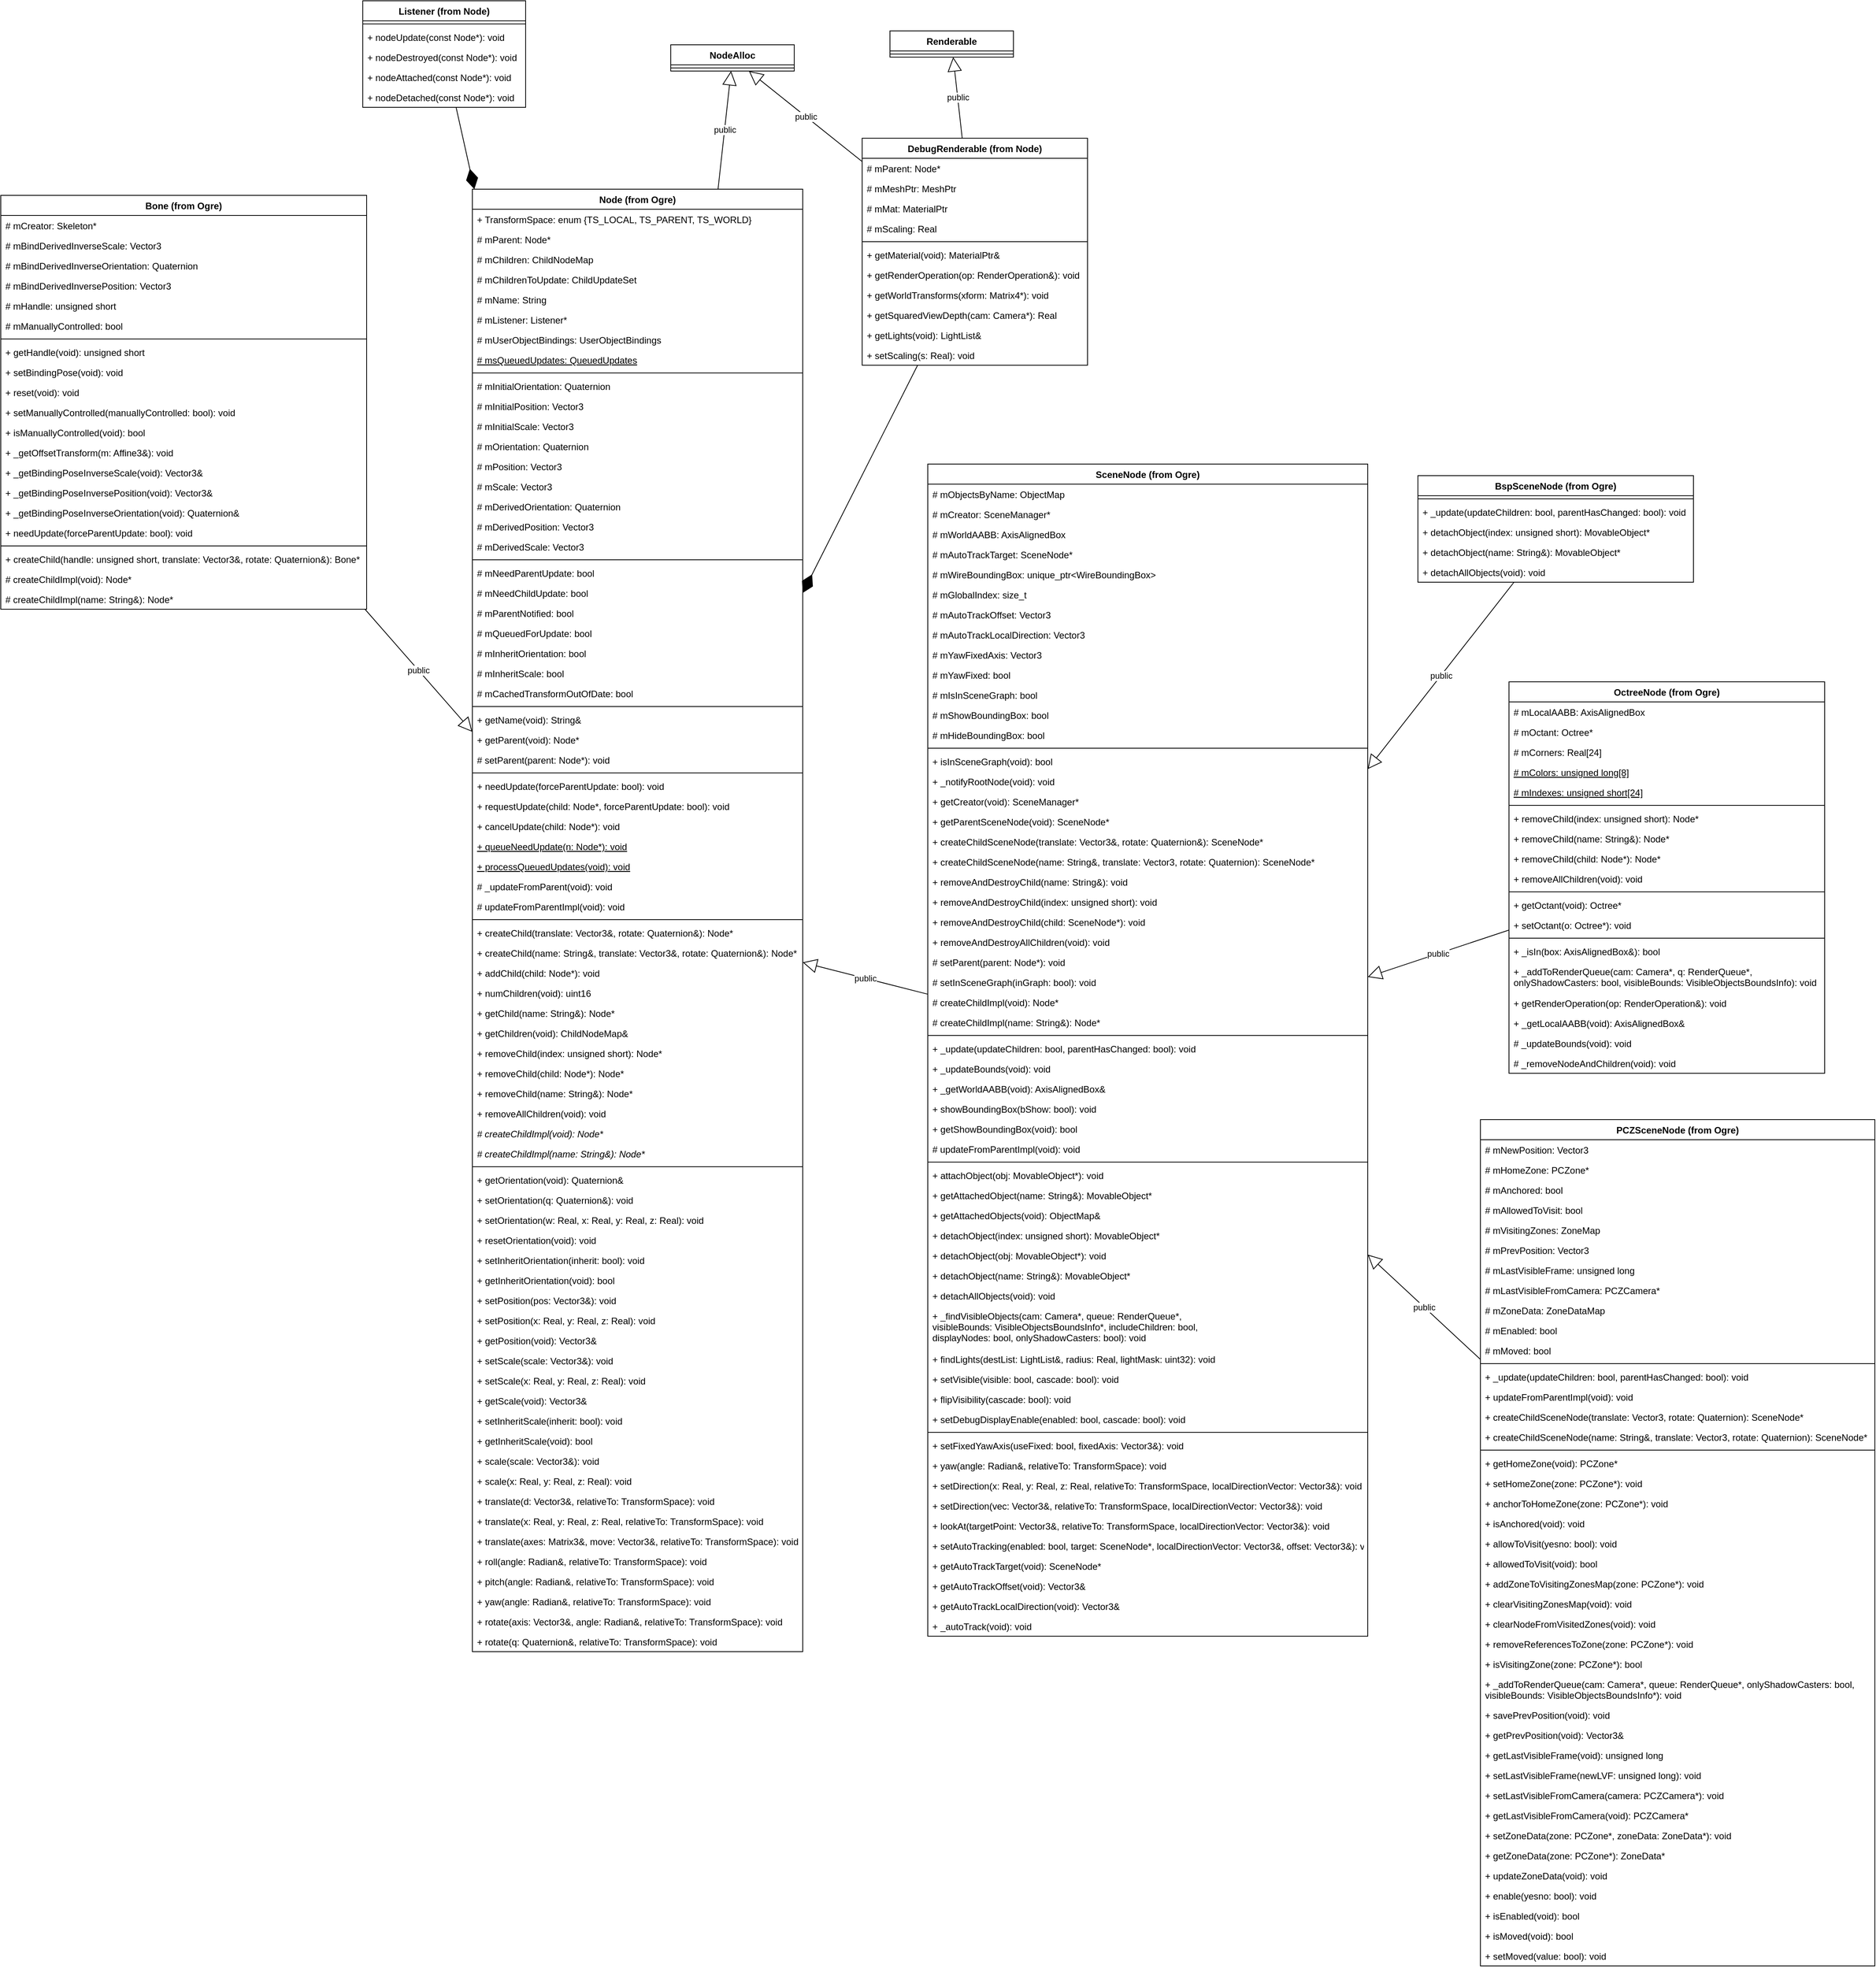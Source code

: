 <mxfile version="14.4.3" type="device"><diagram id="5eKnMEyydeQ00y9IZ-2Y" name="Page-1"><mxGraphModel dx="2021" dy="1114" grid="0" gridSize="10" guides="1" tooltips="1" connect="1" arrows="1" fold="1" page="0" pageScale="1" pageWidth="827" pageHeight="1169" math="0" shadow="0"><root><mxCell id="0"/><mxCell id="1" parent="0"/><mxCell id="BJjKUzOjpABut-2lQC8Q-1" value="Node (from Ogre)" style="swimlane;fontStyle=1;align=center;verticalAlign=top;childLayout=stackLayout;horizontal=1;startSize=26;horizontalStack=0;resizeParent=1;resizeParentMax=0;resizeLast=0;collapsible=1;marginBottom=0;rounded=0;shadow=0;sketch=0;glass=0;swimlaneLine=1;swimlaneFillColor=none;labelBackgroundColor=none;" parent="1" vertex="1"><mxGeometry x="74" y="77" width="428" height="1894" as="geometry"/></mxCell><mxCell id="BJjKUzOjpABut-2lQC8Q-2" value="+ TransformSpace: enum {TS_LOCAL, TS_PARENT, TS_WORLD}" style="text;strokeColor=none;fillColor=none;align=left;verticalAlign=top;spacingLeft=4;spacingRight=4;overflow=hidden;rotatable=0;points=[[0,0.5],[1,0.5]];portConstraint=eastwest;" parent="BJjKUzOjpABut-2lQC8Q-1" vertex="1"><mxGeometry y="26" width="428" height="26" as="geometry"/></mxCell><mxCell id="BJjKUzOjpABut-2lQC8Q-5" value="# mParent: Node*" style="text;strokeColor=none;fillColor=none;align=left;verticalAlign=top;spacingLeft=4;spacingRight=4;overflow=hidden;rotatable=0;points=[[0,0.5],[1,0.5]];portConstraint=eastwest;rounded=0;shadow=0;glass=0;labelBackgroundColor=none;sketch=0;" parent="BJjKUzOjpABut-2lQC8Q-1" vertex="1"><mxGeometry y="52" width="428" height="26" as="geometry"/></mxCell><mxCell id="BJjKUzOjpABut-2lQC8Q-43" value="# mChildren: ChildNodeMap" style="text;strokeColor=none;fillColor=none;align=left;verticalAlign=top;spacingLeft=4;spacingRight=4;overflow=hidden;rotatable=0;points=[[0,0.5],[1,0.5]];portConstraint=eastwest;rounded=0;shadow=0;glass=0;labelBackgroundColor=none;sketch=0;" parent="BJjKUzOjpABut-2lQC8Q-1" vertex="1"><mxGeometry y="78" width="428" height="26" as="geometry"/></mxCell><mxCell id="BJjKUzOjpABut-2lQC8Q-47" value="# mChildrenToUpdate: ChildUpdateSet" style="text;strokeColor=none;fillColor=none;align=left;verticalAlign=top;spacingLeft=4;spacingRight=4;overflow=hidden;rotatable=0;points=[[0,0.5],[1,0.5]];portConstraint=eastwest;rounded=0;shadow=0;glass=0;labelBackgroundColor=none;sketch=0;" parent="BJjKUzOjpABut-2lQC8Q-1" vertex="1"><mxGeometry y="104" width="428" height="26" as="geometry"/></mxCell><mxCell id="BJjKUzOjpABut-2lQC8Q-48" value="# mName: String" style="text;strokeColor=none;fillColor=none;align=left;verticalAlign=top;spacingLeft=4;spacingRight=4;overflow=hidden;rotatable=0;points=[[0,0.5],[1,0.5]];portConstraint=eastwest;rounded=0;shadow=0;glass=0;labelBackgroundColor=none;sketch=0;" parent="BJjKUzOjpABut-2lQC8Q-1" vertex="1"><mxGeometry y="130" width="428" height="26" as="geometry"/></mxCell><mxCell id="BJjKUzOjpABut-2lQC8Q-56" value="# mListener: Listener*" style="text;strokeColor=none;fillColor=none;align=left;verticalAlign=top;spacingLeft=4;spacingRight=4;overflow=hidden;rotatable=0;points=[[0,0.5],[1,0.5]];portConstraint=eastwest;rounded=0;shadow=0;glass=0;labelBackgroundColor=none;sketch=0;" parent="BJjKUzOjpABut-2lQC8Q-1" vertex="1"><mxGeometry y="156" width="428" height="26" as="geometry"/></mxCell><mxCell id="BJjKUzOjpABut-2lQC8Q-60" value="# mUserObjectBindings: UserObjectBindings" style="text;strokeColor=none;fillColor=none;align=left;verticalAlign=top;spacingLeft=4;spacingRight=4;overflow=hidden;rotatable=0;points=[[0,0.5],[1,0.5]];portConstraint=eastwest;rounded=0;shadow=0;glass=0;labelBackgroundColor=none;sketch=0;" parent="BJjKUzOjpABut-2lQC8Q-1" vertex="1"><mxGeometry y="182" width="428" height="26" as="geometry"/></mxCell><mxCell id="BJjKUzOjpABut-2lQC8Q-61" value="# msQueuedUpdates: QueuedUpdates" style="text;strokeColor=none;fillColor=none;align=left;verticalAlign=top;spacingLeft=4;spacingRight=4;overflow=hidden;rotatable=0;points=[[0,0.5],[1,0.5]];portConstraint=eastwest;rounded=0;shadow=0;glass=0;labelBackgroundColor=none;sketch=0;fontStyle=4" parent="BJjKUzOjpABut-2lQC8Q-1" vertex="1"><mxGeometry y="208" width="428" height="26" as="geometry"/></mxCell><mxCell id="BJjKUzOjpABut-2lQC8Q-50" value="" style="line;strokeWidth=1;fillColor=none;align=left;verticalAlign=middle;spacingTop=-1;spacingLeft=3;spacingRight=3;rotatable=0;labelPosition=right;points=[];portConstraint=eastwest;rounded=0;shadow=0;glass=0;labelBackgroundColor=none;sketch=0;" parent="BJjKUzOjpABut-2lQC8Q-1" vertex="1"><mxGeometry y="234" width="428" height="8" as="geometry"/></mxCell><mxCell id="BJjKUzOjpABut-2lQC8Q-53" value="# mInitialOrientation: Quaternion" style="text;strokeColor=none;fillColor=none;align=left;verticalAlign=top;spacingLeft=4;spacingRight=4;overflow=hidden;rotatable=0;points=[[0,0.5],[1,0.5]];portConstraint=eastwest;rounded=0;shadow=0;glass=0;labelBackgroundColor=none;sketch=0;" parent="BJjKUzOjpABut-2lQC8Q-1" vertex="1"><mxGeometry y="242" width="428" height="26" as="geometry"/></mxCell><mxCell id="BJjKUzOjpABut-2lQC8Q-54" value="# mInitialPosition: Vector3" style="text;strokeColor=none;fillColor=none;align=left;verticalAlign=top;spacingLeft=4;spacingRight=4;overflow=hidden;rotatable=0;points=[[0,0.5],[1,0.5]];portConstraint=eastwest;rounded=0;shadow=0;glass=0;labelBackgroundColor=none;sketch=0;" parent="BJjKUzOjpABut-2lQC8Q-1" vertex="1"><mxGeometry y="268" width="428" height="26" as="geometry"/></mxCell><mxCell id="BJjKUzOjpABut-2lQC8Q-55" value="# mInitialScale: Vector3" style="text;strokeColor=none;fillColor=none;align=left;verticalAlign=top;spacingLeft=4;spacingRight=4;overflow=hidden;rotatable=0;points=[[0,0.5],[1,0.5]];portConstraint=eastwest;rounded=0;shadow=0;glass=0;labelBackgroundColor=none;sketch=0;" parent="BJjKUzOjpABut-2lQC8Q-1" vertex="1"><mxGeometry y="294" width="428" height="26" as="geometry"/></mxCell><mxCell id="BJjKUzOjpABut-2lQC8Q-49" value="# mOrientation: Quaternion" style="text;strokeColor=none;fillColor=none;align=left;verticalAlign=top;spacingLeft=4;spacingRight=4;overflow=hidden;rotatable=0;points=[[0,0.5],[1,0.5]];portConstraint=eastwest;rounded=0;shadow=0;glass=0;labelBackgroundColor=none;sketch=0;" parent="BJjKUzOjpABut-2lQC8Q-1" vertex="1"><mxGeometry y="320" width="428" height="26" as="geometry"/></mxCell><mxCell id="BJjKUzOjpABut-2lQC8Q-51" value="# mPosition: Vector3" style="text;strokeColor=none;fillColor=none;align=left;verticalAlign=top;spacingLeft=4;spacingRight=4;overflow=hidden;rotatable=0;points=[[0,0.5],[1,0.5]];portConstraint=eastwest;rounded=0;shadow=0;glass=0;labelBackgroundColor=none;sketch=0;" parent="BJjKUzOjpABut-2lQC8Q-1" vertex="1"><mxGeometry y="346" width="428" height="26" as="geometry"/></mxCell><mxCell id="BJjKUzOjpABut-2lQC8Q-52" value="# mScale: Vector3" style="text;strokeColor=none;fillColor=none;align=left;verticalAlign=top;spacingLeft=4;spacingRight=4;overflow=hidden;rotatable=0;points=[[0,0.5],[1,0.5]];portConstraint=eastwest;rounded=0;shadow=0;glass=0;labelBackgroundColor=none;sketch=0;" parent="BJjKUzOjpABut-2lQC8Q-1" vertex="1"><mxGeometry y="372" width="428" height="26" as="geometry"/></mxCell><mxCell id="BJjKUzOjpABut-2lQC8Q-57" value="# mDerivedOrientation: Quaternion" style="text;strokeColor=none;fillColor=none;align=left;verticalAlign=top;spacingLeft=4;spacingRight=4;overflow=hidden;rotatable=0;points=[[0,0.5],[1,0.5]];portConstraint=eastwest;rounded=0;shadow=0;glass=0;labelBackgroundColor=none;sketch=0;" parent="BJjKUzOjpABut-2lQC8Q-1" vertex="1"><mxGeometry y="398" width="428" height="26" as="geometry"/></mxCell><mxCell id="BJjKUzOjpABut-2lQC8Q-58" value="# mDerivedPosition: Vector3" style="text;strokeColor=none;fillColor=none;align=left;verticalAlign=top;spacingLeft=4;spacingRight=4;overflow=hidden;rotatable=0;points=[[0,0.5],[1,0.5]];portConstraint=eastwest;rounded=0;shadow=0;glass=0;labelBackgroundColor=none;sketch=0;" parent="BJjKUzOjpABut-2lQC8Q-1" vertex="1"><mxGeometry y="424" width="428" height="26" as="geometry"/></mxCell><mxCell id="BJjKUzOjpABut-2lQC8Q-59" value="# mDerivedScale: Vector3" style="text;strokeColor=none;fillColor=none;align=left;verticalAlign=top;spacingLeft=4;spacingRight=4;overflow=hidden;rotatable=0;points=[[0,0.5],[1,0.5]];portConstraint=eastwest;rounded=0;shadow=0;glass=0;labelBackgroundColor=none;sketch=0;" parent="BJjKUzOjpABut-2lQC8Q-1" vertex="1"><mxGeometry y="450" width="428" height="26" as="geometry"/></mxCell><mxCell id="BJjKUzOjpABut-2lQC8Q-63" value="" style="line;strokeWidth=1;fillColor=none;align=left;verticalAlign=middle;spacingTop=-1;spacingLeft=3;spacingRight=3;rotatable=0;labelPosition=right;points=[];portConstraint=eastwest;rounded=0;shadow=0;glass=0;labelBackgroundColor=none;sketch=0;" parent="BJjKUzOjpABut-2lQC8Q-1" vertex="1"><mxGeometry y="476" width="428" height="8" as="geometry"/></mxCell><mxCell id="BJjKUzOjpABut-2lQC8Q-62" value="# mNeedParentUpdate: bool" style="text;strokeColor=none;fillColor=none;align=left;verticalAlign=top;spacingLeft=4;spacingRight=4;overflow=hidden;rotatable=0;points=[[0,0.5],[1,0.5]];portConstraint=eastwest;rounded=0;shadow=0;glass=0;labelBackgroundColor=none;sketch=0;" parent="BJjKUzOjpABut-2lQC8Q-1" vertex="1"><mxGeometry y="484" width="428" height="26" as="geometry"/></mxCell><mxCell id="BJjKUzOjpABut-2lQC8Q-64" value="# mNeedChildUpdate: bool" style="text;strokeColor=none;fillColor=none;align=left;verticalAlign=top;spacingLeft=4;spacingRight=4;overflow=hidden;rotatable=0;points=[[0,0.5],[1,0.5]];portConstraint=eastwest;rounded=0;shadow=0;glass=0;labelBackgroundColor=none;sketch=0;" parent="BJjKUzOjpABut-2lQC8Q-1" vertex="1"><mxGeometry y="510" width="428" height="26" as="geometry"/></mxCell><mxCell id="BJjKUzOjpABut-2lQC8Q-65" value="# mParentNotified: bool" style="text;strokeColor=none;fillColor=none;align=left;verticalAlign=top;spacingLeft=4;spacingRight=4;overflow=hidden;rotatable=0;points=[[0,0.5],[1,0.5]];portConstraint=eastwest;rounded=0;shadow=0;glass=0;labelBackgroundColor=none;sketch=0;" parent="BJjKUzOjpABut-2lQC8Q-1" vertex="1"><mxGeometry y="536" width="428" height="26" as="geometry"/></mxCell><mxCell id="BJjKUzOjpABut-2lQC8Q-66" value="# mQueuedForUpdate: bool" style="text;strokeColor=none;fillColor=none;align=left;verticalAlign=top;spacingLeft=4;spacingRight=4;overflow=hidden;rotatable=0;points=[[0,0.5],[1,0.5]];portConstraint=eastwest;rounded=0;shadow=0;glass=0;labelBackgroundColor=none;sketch=0;" parent="BJjKUzOjpABut-2lQC8Q-1" vertex="1"><mxGeometry y="562" width="428" height="26" as="geometry"/></mxCell><mxCell id="BJjKUzOjpABut-2lQC8Q-67" value="# mInheritOrientation: bool" style="text;strokeColor=none;fillColor=none;align=left;verticalAlign=top;spacingLeft=4;spacingRight=4;overflow=hidden;rotatable=0;points=[[0,0.5],[1,0.5]];portConstraint=eastwest;rounded=0;shadow=0;glass=0;labelBackgroundColor=none;sketch=0;" parent="BJjKUzOjpABut-2lQC8Q-1" vertex="1"><mxGeometry y="588" width="428" height="26" as="geometry"/></mxCell><mxCell id="BJjKUzOjpABut-2lQC8Q-68" value="# mInheritScale: bool" style="text;strokeColor=none;fillColor=none;align=left;verticalAlign=top;spacingLeft=4;spacingRight=4;overflow=hidden;rotatable=0;points=[[0,0.5],[1,0.5]];portConstraint=eastwest;rounded=0;shadow=0;glass=0;labelBackgroundColor=none;sketch=0;" parent="BJjKUzOjpABut-2lQC8Q-1" vertex="1"><mxGeometry y="614" width="428" height="26" as="geometry"/></mxCell><mxCell id="BJjKUzOjpABut-2lQC8Q-69" value="# mCachedTransformOutOfDate: bool" style="text;strokeColor=none;fillColor=none;align=left;verticalAlign=top;spacingLeft=4;spacingRight=4;overflow=hidden;rotatable=0;points=[[0,0.5],[1,0.5]];portConstraint=eastwest;rounded=0;shadow=0;glass=0;labelBackgroundColor=none;sketch=0;" parent="BJjKUzOjpABut-2lQC8Q-1" vertex="1"><mxGeometry y="640" width="428" height="26" as="geometry"/></mxCell><mxCell id="BJjKUzOjpABut-2lQC8Q-3" value="" style="line;strokeWidth=1;fillColor=none;align=left;verticalAlign=middle;spacingTop=-1;spacingLeft=3;spacingRight=3;rotatable=0;labelPosition=right;points=[];portConstraint=eastwest;" parent="BJjKUzOjpABut-2lQC8Q-1" vertex="1"><mxGeometry y="666" width="428" height="8" as="geometry"/></mxCell><mxCell id="BJjKUzOjpABut-2lQC8Q-4" value="+ getName(void): String&amp;" style="text;strokeColor=none;fillColor=none;align=left;verticalAlign=top;spacingLeft=4;spacingRight=4;overflow=hidden;rotatable=0;points=[[0,0.5],[1,0.5]];portConstraint=eastwest;" parent="BJjKUzOjpABut-2lQC8Q-1" vertex="1"><mxGeometry y="674" width="428" height="26" as="geometry"/></mxCell><mxCell id="BJjKUzOjpABut-2lQC8Q-70" value="+ getParent(void): Node*" style="text;strokeColor=none;fillColor=none;align=left;verticalAlign=top;spacingLeft=4;spacingRight=4;overflow=hidden;rotatable=0;points=[[0,0.5],[1,0.5]];portConstraint=eastwest;rounded=0;shadow=0;glass=0;labelBackgroundColor=none;sketch=0;" parent="BJjKUzOjpABut-2lQC8Q-1" vertex="1"><mxGeometry y="700" width="428" height="26" as="geometry"/></mxCell><mxCell id="BJjKUzOjpABut-2lQC8Q-110" value="# setParent(parent: Node*): void" style="text;strokeColor=none;fillColor=none;align=left;verticalAlign=top;spacingLeft=4;spacingRight=4;overflow=hidden;rotatable=0;points=[[0,0.5],[1,0.5]];portConstraint=eastwest;rounded=0;shadow=0;glass=0;labelBackgroundColor=none;sketch=0;" parent="BJjKUzOjpABut-2lQC8Q-1" vertex="1"><mxGeometry y="726" width="428" height="26" as="geometry"/></mxCell><mxCell id="BJjKUzOjpABut-2lQC8Q-77" value="" style="line;strokeWidth=1;fillColor=none;align=left;verticalAlign=middle;spacingTop=-1;spacingLeft=3;spacingRight=3;rotatable=0;labelPosition=right;points=[];portConstraint=eastwest;rounded=0;shadow=0;glass=0;labelBackgroundColor=none;sketch=0;" parent="BJjKUzOjpABut-2lQC8Q-1" vertex="1"><mxGeometry y="752" width="428" height="8" as="geometry"/></mxCell><mxCell id="BJjKUzOjpABut-2lQC8Q-71" value="+ needUpdate(forceParentUpdate: bool): void" style="text;strokeColor=none;fillColor=none;align=left;verticalAlign=top;spacingLeft=4;spacingRight=4;overflow=hidden;rotatable=0;points=[[0,0.5],[1,0.5]];portConstraint=eastwest;rounded=0;shadow=0;glass=0;labelBackgroundColor=none;sketch=0;" parent="BJjKUzOjpABut-2lQC8Q-1" vertex="1"><mxGeometry y="760" width="428" height="26" as="geometry"/></mxCell><mxCell id="BJjKUzOjpABut-2lQC8Q-72" value="+ requestUpdate(child: Node*, forceParentUpdate: bool): void" style="text;strokeColor=none;fillColor=none;align=left;verticalAlign=top;spacingLeft=4;spacingRight=4;overflow=hidden;rotatable=0;points=[[0,0.5],[1,0.5]];portConstraint=eastwest;rounded=0;shadow=0;glass=0;labelBackgroundColor=none;sketch=0;" parent="BJjKUzOjpABut-2lQC8Q-1" vertex="1"><mxGeometry y="786" width="428" height="26" as="geometry"/></mxCell><mxCell id="BJjKUzOjpABut-2lQC8Q-73" value="+ cancelUpdate(child: Node*): void" style="text;strokeColor=none;fillColor=none;align=left;verticalAlign=top;spacingLeft=4;spacingRight=4;overflow=hidden;rotatable=0;points=[[0,0.5],[1,0.5]];portConstraint=eastwest;rounded=0;shadow=0;glass=0;labelBackgroundColor=none;sketch=0;" parent="BJjKUzOjpABut-2lQC8Q-1" vertex="1"><mxGeometry y="812" width="428" height="26" as="geometry"/></mxCell><mxCell id="BJjKUzOjpABut-2lQC8Q-75" value="+ queueNeedUpdate(n: Node*): void" style="text;strokeColor=none;fillColor=none;align=left;verticalAlign=top;spacingLeft=4;spacingRight=4;overflow=hidden;rotatable=0;points=[[0,0.5],[1,0.5]];portConstraint=eastwest;rounded=0;shadow=0;glass=0;labelBackgroundColor=none;sketch=0;fontStyle=4" parent="BJjKUzOjpABut-2lQC8Q-1" vertex="1"><mxGeometry y="838" width="428" height="26" as="geometry"/></mxCell><mxCell id="BJjKUzOjpABut-2lQC8Q-76" value="+ processQueuedUpdates(void): void" style="text;strokeColor=none;fillColor=none;align=left;verticalAlign=top;spacingLeft=4;spacingRight=4;overflow=hidden;rotatable=0;points=[[0,0.5],[1,0.5]];portConstraint=eastwest;rounded=0;shadow=0;glass=0;labelBackgroundColor=none;sketch=0;fontStyle=4" parent="BJjKUzOjpABut-2lQC8Q-1" vertex="1"><mxGeometry y="864" width="428" height="26" as="geometry"/></mxCell><mxCell id="BJjKUzOjpABut-2lQC8Q-78" value="# _updateFromParent(void): void" style="text;strokeColor=none;fillColor=none;align=left;verticalAlign=top;spacingLeft=4;spacingRight=4;overflow=hidden;rotatable=0;points=[[0,0.5],[1,0.5]];portConstraint=eastwest;rounded=0;shadow=0;glass=0;labelBackgroundColor=none;sketch=0;" parent="BJjKUzOjpABut-2lQC8Q-1" vertex="1"><mxGeometry y="890" width="428" height="26" as="geometry"/></mxCell><mxCell id="BJjKUzOjpABut-2lQC8Q-79" value="# updateFromParentImpl(void): void" style="text;strokeColor=none;fillColor=none;align=left;verticalAlign=top;spacingLeft=4;spacingRight=4;overflow=hidden;rotatable=0;points=[[0,0.5],[1,0.5]];portConstraint=eastwest;rounded=0;shadow=0;glass=0;labelBackgroundColor=none;sketch=0;" parent="BJjKUzOjpABut-2lQC8Q-1" vertex="1"><mxGeometry y="916" width="428" height="26" as="geometry"/></mxCell><mxCell id="BJjKUzOjpABut-2lQC8Q-80" value="" style="line;strokeWidth=1;fillColor=none;align=left;verticalAlign=middle;spacingTop=-1;spacingLeft=3;spacingRight=3;rotatable=0;labelPosition=right;points=[];portConstraint=eastwest;rounded=0;shadow=0;glass=0;labelBackgroundColor=none;sketch=0;" parent="BJjKUzOjpABut-2lQC8Q-1" vertex="1"><mxGeometry y="942" width="428" height="8" as="geometry"/></mxCell><mxCell id="BJjKUzOjpABut-2lQC8Q-81" value="+ createChild(translate: Vector3&amp;, rotate: Quaternion&amp;): Node*" style="text;strokeColor=none;fillColor=none;align=left;verticalAlign=top;spacingLeft=4;spacingRight=4;overflow=hidden;rotatable=0;points=[[0,0.5],[1,0.5]];portConstraint=eastwest;rounded=0;shadow=0;glass=0;labelBackgroundColor=none;sketch=0;" parent="BJjKUzOjpABut-2lQC8Q-1" vertex="1"><mxGeometry y="950" width="428" height="26" as="geometry"/></mxCell><mxCell id="BJjKUzOjpABut-2lQC8Q-82" value="+ createChild(name: String&amp;, translate: Vector3&amp;, rotate: Quaternion&amp;): Node*" style="text;strokeColor=none;fillColor=none;align=left;verticalAlign=top;spacingLeft=4;spacingRight=4;overflow=hidden;rotatable=0;points=[[0,0.5],[1,0.5]];portConstraint=eastwest;rounded=0;shadow=0;glass=0;labelBackgroundColor=none;sketch=0;" parent="BJjKUzOjpABut-2lQC8Q-1" vertex="1"><mxGeometry y="976" width="428" height="26" as="geometry"/></mxCell><mxCell id="BJjKUzOjpABut-2lQC8Q-83" value="+ addChild(child: Node*): void" style="text;strokeColor=none;fillColor=none;align=left;verticalAlign=top;spacingLeft=4;spacingRight=4;overflow=hidden;rotatable=0;points=[[0,0.5],[1,0.5]];portConstraint=eastwest;rounded=0;shadow=0;glass=0;labelBackgroundColor=none;sketch=0;" parent="BJjKUzOjpABut-2lQC8Q-1" vertex="1"><mxGeometry y="1002" width="428" height="26" as="geometry"/></mxCell><mxCell id="BJjKUzOjpABut-2lQC8Q-84" value="+ numChildren(void): uint16" style="text;strokeColor=none;fillColor=none;align=left;verticalAlign=top;spacingLeft=4;spacingRight=4;overflow=hidden;rotatable=0;points=[[0,0.5],[1,0.5]];portConstraint=eastwest;rounded=0;shadow=0;glass=0;labelBackgroundColor=none;sketch=0;" parent="BJjKUzOjpABut-2lQC8Q-1" vertex="1"><mxGeometry y="1028" width="428" height="26" as="geometry"/></mxCell><mxCell id="BJjKUzOjpABut-2lQC8Q-85" value="+ getChild(name: String&amp;): Node*" style="text;strokeColor=none;fillColor=none;align=left;verticalAlign=top;spacingLeft=4;spacingRight=4;overflow=hidden;rotatable=0;points=[[0,0.5],[1,0.5]];portConstraint=eastwest;rounded=0;shadow=0;glass=0;labelBackgroundColor=none;sketch=0;" parent="BJjKUzOjpABut-2lQC8Q-1" vertex="1"><mxGeometry y="1054" width="428" height="26" as="geometry"/></mxCell><mxCell id="BJjKUzOjpABut-2lQC8Q-86" value="+ getChildren(void): ChildNodeMap&amp;" style="text;strokeColor=none;fillColor=none;align=left;verticalAlign=top;spacingLeft=4;spacingRight=4;overflow=hidden;rotatable=0;points=[[0,0.5],[1,0.5]];portConstraint=eastwest;rounded=0;shadow=0;glass=0;labelBackgroundColor=none;sketch=0;" parent="BJjKUzOjpABut-2lQC8Q-1" vertex="1"><mxGeometry y="1080" width="428" height="26" as="geometry"/></mxCell><mxCell id="BJjKUzOjpABut-2lQC8Q-87" value="+ removeChild(index: unsigned short): Node*" style="text;strokeColor=none;fillColor=none;align=left;verticalAlign=top;spacingLeft=4;spacingRight=4;overflow=hidden;rotatable=0;points=[[0,0.5],[1,0.5]];portConstraint=eastwest;rounded=0;shadow=0;glass=0;labelBackgroundColor=none;sketch=0;" parent="BJjKUzOjpABut-2lQC8Q-1" vertex="1"><mxGeometry y="1106" width="428" height="26" as="geometry"/></mxCell><mxCell id="BJjKUzOjpABut-2lQC8Q-88" value="+ removeChild(child: Node*): Node*" style="text;strokeColor=none;fillColor=none;align=left;verticalAlign=top;spacingLeft=4;spacingRight=4;overflow=hidden;rotatable=0;points=[[0,0.5],[1,0.5]];portConstraint=eastwest;rounded=0;shadow=0;glass=0;labelBackgroundColor=none;sketch=0;" parent="BJjKUzOjpABut-2lQC8Q-1" vertex="1"><mxGeometry y="1132" width="428" height="26" as="geometry"/></mxCell><mxCell id="BJjKUzOjpABut-2lQC8Q-89" value="+ removeChild(name: String&amp;): Node*" style="text;strokeColor=none;fillColor=none;align=left;verticalAlign=top;spacingLeft=4;spacingRight=4;overflow=hidden;rotatable=0;points=[[0,0.5],[1,0.5]];portConstraint=eastwest;rounded=0;shadow=0;glass=0;labelBackgroundColor=none;sketch=0;" parent="BJjKUzOjpABut-2lQC8Q-1" vertex="1"><mxGeometry y="1158" width="428" height="26" as="geometry"/></mxCell><mxCell id="BJjKUzOjpABut-2lQC8Q-90" value="+ removeAllChildren(void): void" style="text;strokeColor=none;fillColor=none;align=left;verticalAlign=top;spacingLeft=4;spacingRight=4;overflow=hidden;rotatable=0;points=[[0,0.5],[1,0.5]];portConstraint=eastwest;rounded=0;shadow=0;glass=0;labelBackgroundColor=none;sketch=0;" parent="BJjKUzOjpABut-2lQC8Q-1" vertex="1"><mxGeometry y="1184" width="428" height="26" as="geometry"/></mxCell><mxCell id="BJjKUzOjpABut-2lQC8Q-91" value="# createChildImpl(void): Node*" style="text;strokeColor=none;fillColor=none;align=left;verticalAlign=top;spacingLeft=4;spacingRight=4;overflow=hidden;rotatable=0;points=[[0,0.5],[1,0.5]];portConstraint=eastwest;rounded=0;shadow=0;glass=0;labelBackgroundColor=none;sketch=0;fontStyle=2" parent="BJjKUzOjpABut-2lQC8Q-1" vertex="1"><mxGeometry y="1210" width="428" height="26" as="geometry"/></mxCell><mxCell id="BJjKUzOjpABut-2lQC8Q-92" value="# createChildImpl(name: String&amp;): Node*" style="text;strokeColor=none;fillColor=none;align=left;verticalAlign=top;spacingLeft=4;spacingRight=4;overflow=hidden;rotatable=0;points=[[0,0.5],[1,0.5]];portConstraint=eastwest;rounded=0;shadow=0;glass=0;labelBackgroundColor=none;sketch=0;fontStyle=2" parent="BJjKUzOjpABut-2lQC8Q-1" vertex="1"><mxGeometry y="1236" width="428" height="26" as="geometry"/></mxCell><mxCell id="BJjKUzOjpABut-2lQC8Q-162" value="" style="line;strokeWidth=1;fillColor=none;align=left;verticalAlign=middle;spacingTop=-1;spacingLeft=3;spacingRight=3;rotatable=0;labelPosition=right;points=[];portConstraint=eastwest;rounded=0;shadow=0;glass=0;labelBackgroundColor=none;sketch=0;" parent="BJjKUzOjpABut-2lQC8Q-1" vertex="1"><mxGeometry y="1262" width="428" height="8" as="geometry"/></mxCell><mxCell id="BJjKUzOjpABut-2lQC8Q-163" value="+ getOrientation(void): Quaternion&amp;" style="text;strokeColor=none;fillColor=none;align=left;verticalAlign=top;spacingLeft=4;spacingRight=4;overflow=hidden;rotatable=0;points=[[0,0.5],[1,0.5]];portConstraint=eastwest;rounded=0;shadow=0;glass=0;labelBackgroundColor=none;sketch=0;" parent="BJjKUzOjpABut-2lQC8Q-1" vertex="1"><mxGeometry y="1270" width="428" height="26" as="geometry"/></mxCell><mxCell id="BJjKUzOjpABut-2lQC8Q-164" value="+ setOrientation(q: Quaternion&amp;): void" style="text;strokeColor=none;fillColor=none;align=left;verticalAlign=top;spacingLeft=4;spacingRight=4;overflow=hidden;rotatable=0;points=[[0,0.5],[1,0.5]];portConstraint=eastwest;rounded=0;shadow=0;glass=0;labelBackgroundColor=none;sketch=0;" parent="BJjKUzOjpABut-2lQC8Q-1" vertex="1"><mxGeometry y="1296" width="428" height="26" as="geometry"/></mxCell><mxCell id="BJjKUzOjpABut-2lQC8Q-165" value="+ setOrientation(w: Real, x: Real, y: Real, z: Real): void" style="text;strokeColor=none;fillColor=none;align=left;verticalAlign=top;spacingLeft=4;spacingRight=4;overflow=hidden;rotatable=0;points=[[0,0.5],[1,0.5]];portConstraint=eastwest;rounded=0;shadow=0;glass=0;labelBackgroundColor=none;sketch=0;" parent="BJjKUzOjpABut-2lQC8Q-1" vertex="1"><mxGeometry y="1322" width="428" height="26" as="geometry"/></mxCell><mxCell id="BJjKUzOjpABut-2lQC8Q-166" value="+ resetOrientation(void): void" style="text;strokeColor=none;fillColor=none;align=left;verticalAlign=top;spacingLeft=4;spacingRight=4;overflow=hidden;rotatable=0;points=[[0,0.5],[1,0.5]];portConstraint=eastwest;rounded=0;shadow=0;glass=0;labelBackgroundColor=none;sketch=0;" parent="BJjKUzOjpABut-2lQC8Q-1" vertex="1"><mxGeometry y="1348" width="428" height="26" as="geometry"/></mxCell><mxCell id="BJjKUzOjpABut-2lQC8Q-167" value="+ setInheritOrientation(inherit: bool): void" style="text;strokeColor=none;fillColor=none;align=left;verticalAlign=top;spacingLeft=4;spacingRight=4;overflow=hidden;rotatable=0;points=[[0,0.5],[1,0.5]];portConstraint=eastwest;rounded=0;shadow=0;glass=0;labelBackgroundColor=none;sketch=0;" parent="BJjKUzOjpABut-2lQC8Q-1" vertex="1"><mxGeometry y="1374" width="428" height="26" as="geometry"/></mxCell><mxCell id="BJjKUzOjpABut-2lQC8Q-168" value="+ getInheritOrientation(void): bool" style="text;strokeColor=none;fillColor=none;align=left;verticalAlign=top;spacingLeft=4;spacingRight=4;overflow=hidden;rotatable=0;points=[[0,0.5],[1,0.5]];portConstraint=eastwest;rounded=0;shadow=0;glass=0;labelBackgroundColor=none;sketch=0;" parent="BJjKUzOjpABut-2lQC8Q-1" vertex="1"><mxGeometry y="1400" width="428" height="26" as="geometry"/></mxCell><mxCell id="BJjKUzOjpABut-2lQC8Q-169" value="+ setPosition(pos: Vector3&amp;): void" style="text;strokeColor=none;fillColor=none;align=left;verticalAlign=top;spacingLeft=4;spacingRight=4;overflow=hidden;rotatable=0;points=[[0,0.5],[1,0.5]];portConstraint=eastwest;rounded=0;shadow=0;glass=0;labelBackgroundColor=none;sketch=0;" parent="BJjKUzOjpABut-2lQC8Q-1" vertex="1"><mxGeometry y="1426" width="428" height="26" as="geometry"/></mxCell><mxCell id="BJjKUzOjpABut-2lQC8Q-170" value="+ setPosition(x: Real, y: Real, z: Real): void" style="text;strokeColor=none;fillColor=none;align=left;verticalAlign=top;spacingLeft=4;spacingRight=4;overflow=hidden;rotatable=0;points=[[0,0.5],[1,0.5]];portConstraint=eastwest;rounded=0;shadow=0;glass=0;labelBackgroundColor=none;sketch=0;" parent="BJjKUzOjpABut-2lQC8Q-1" vertex="1"><mxGeometry y="1452" width="428" height="26" as="geometry"/></mxCell><mxCell id="BJjKUzOjpABut-2lQC8Q-171" value="+ getPosition(void): Vector3&amp;" style="text;strokeColor=none;fillColor=none;align=left;verticalAlign=top;spacingLeft=4;spacingRight=4;overflow=hidden;rotatable=0;points=[[0,0.5],[1,0.5]];portConstraint=eastwest;rounded=0;shadow=0;glass=0;labelBackgroundColor=none;sketch=0;" parent="BJjKUzOjpABut-2lQC8Q-1" vertex="1"><mxGeometry y="1478" width="428" height="26" as="geometry"/></mxCell><mxCell id="BJjKUzOjpABut-2lQC8Q-172" value="+ setScale(scale: Vector3&amp;): void" style="text;strokeColor=none;fillColor=none;align=left;verticalAlign=top;spacingLeft=4;spacingRight=4;overflow=hidden;rotatable=0;points=[[0,0.5],[1,0.5]];portConstraint=eastwest;rounded=0;shadow=0;glass=0;labelBackgroundColor=none;sketch=0;" parent="BJjKUzOjpABut-2lQC8Q-1" vertex="1"><mxGeometry y="1504" width="428" height="26" as="geometry"/></mxCell><mxCell id="BJjKUzOjpABut-2lQC8Q-173" value="+ setScale(x: Real, y: Real, z: Real): void" style="text;strokeColor=none;fillColor=none;align=left;verticalAlign=top;spacingLeft=4;spacingRight=4;overflow=hidden;rotatable=0;points=[[0,0.5],[1,0.5]];portConstraint=eastwest;rounded=0;shadow=0;glass=0;labelBackgroundColor=none;sketch=0;" parent="BJjKUzOjpABut-2lQC8Q-1" vertex="1"><mxGeometry y="1530" width="428" height="26" as="geometry"/></mxCell><mxCell id="BJjKUzOjpABut-2lQC8Q-174" value="+ getScale(void): Vector3&amp;" style="text;strokeColor=none;fillColor=none;align=left;verticalAlign=top;spacingLeft=4;spacingRight=4;overflow=hidden;rotatable=0;points=[[0,0.5],[1,0.5]];portConstraint=eastwest;rounded=0;shadow=0;glass=0;labelBackgroundColor=none;sketch=0;" parent="BJjKUzOjpABut-2lQC8Q-1" vertex="1"><mxGeometry y="1556" width="428" height="26" as="geometry"/></mxCell><mxCell id="BJjKUzOjpABut-2lQC8Q-175" value="+ setInheritScale(inherit: bool): void" style="text;strokeColor=none;fillColor=none;align=left;verticalAlign=top;spacingLeft=4;spacingRight=4;overflow=hidden;rotatable=0;points=[[0,0.5],[1,0.5]];portConstraint=eastwest;rounded=0;shadow=0;glass=0;labelBackgroundColor=none;sketch=0;" parent="BJjKUzOjpABut-2lQC8Q-1" vertex="1"><mxGeometry y="1582" width="428" height="26" as="geometry"/></mxCell><mxCell id="BJjKUzOjpABut-2lQC8Q-176" value="+ getInheritScale(void): bool" style="text;strokeColor=none;fillColor=none;align=left;verticalAlign=top;spacingLeft=4;spacingRight=4;overflow=hidden;rotatable=0;points=[[0,0.5],[1,0.5]];portConstraint=eastwest;rounded=0;shadow=0;glass=0;labelBackgroundColor=none;sketch=0;" parent="BJjKUzOjpABut-2lQC8Q-1" vertex="1"><mxGeometry y="1608" width="428" height="26" as="geometry"/></mxCell><mxCell id="BJjKUzOjpABut-2lQC8Q-177" value="+ scale(scale: Vector3&amp;): void" style="text;strokeColor=none;fillColor=none;align=left;verticalAlign=top;spacingLeft=4;spacingRight=4;overflow=hidden;rotatable=0;points=[[0,0.5],[1,0.5]];portConstraint=eastwest;rounded=0;shadow=0;glass=0;labelBackgroundColor=none;sketch=0;" parent="BJjKUzOjpABut-2lQC8Q-1" vertex="1"><mxGeometry y="1634" width="428" height="26" as="geometry"/></mxCell><mxCell id="BJjKUzOjpABut-2lQC8Q-178" value="+ scale(x: Real, y: Real, z: Real): void" style="text;strokeColor=none;fillColor=none;align=left;verticalAlign=top;spacingLeft=4;spacingRight=4;overflow=hidden;rotatable=0;points=[[0,0.5],[1,0.5]];portConstraint=eastwest;rounded=0;shadow=0;glass=0;labelBackgroundColor=none;sketch=0;" parent="BJjKUzOjpABut-2lQC8Q-1" vertex="1"><mxGeometry y="1660" width="428" height="26" as="geometry"/></mxCell><mxCell id="BJjKUzOjpABut-2lQC8Q-179" value="+ translate(d: Vector3&amp;, relativeTo: TransformSpace): void" style="text;strokeColor=none;fillColor=none;align=left;verticalAlign=top;spacingLeft=4;spacingRight=4;overflow=hidden;rotatable=0;points=[[0,0.5],[1,0.5]];portConstraint=eastwest;rounded=0;shadow=0;glass=0;labelBackgroundColor=none;sketch=0;" parent="BJjKUzOjpABut-2lQC8Q-1" vertex="1"><mxGeometry y="1686" width="428" height="26" as="geometry"/></mxCell><mxCell id="BJjKUzOjpABut-2lQC8Q-180" value="+ translate(x: Real, y: Real, z: Real, relativeTo: TransformSpace): void" style="text;strokeColor=none;fillColor=none;align=left;verticalAlign=top;spacingLeft=4;spacingRight=4;overflow=hidden;rotatable=0;points=[[0,0.5],[1,0.5]];portConstraint=eastwest;rounded=0;shadow=0;glass=0;labelBackgroundColor=none;sketch=0;" parent="BJjKUzOjpABut-2lQC8Q-1" vertex="1"><mxGeometry y="1712" width="428" height="26" as="geometry"/></mxCell><mxCell id="BJjKUzOjpABut-2lQC8Q-181" value="+ translate(axes: Matrix3&amp;, move: Vector3&amp;, relativeTo: TransformSpace): void" style="text;strokeColor=none;fillColor=none;align=left;verticalAlign=top;spacingLeft=4;spacingRight=4;overflow=hidden;rotatable=0;points=[[0,0.5],[1,0.5]];portConstraint=eastwest;rounded=0;shadow=0;glass=0;labelBackgroundColor=none;sketch=0;" parent="BJjKUzOjpABut-2lQC8Q-1" vertex="1"><mxGeometry y="1738" width="428" height="26" as="geometry"/></mxCell><mxCell id="BJjKUzOjpABut-2lQC8Q-182" value="+ roll(angle: Radian&amp;, relativeTo: TransformSpace): void" style="text;strokeColor=none;fillColor=none;align=left;verticalAlign=top;spacingLeft=4;spacingRight=4;overflow=hidden;rotatable=0;points=[[0,0.5],[1,0.5]];portConstraint=eastwest;rounded=0;shadow=0;glass=0;labelBackgroundColor=none;sketch=0;" parent="BJjKUzOjpABut-2lQC8Q-1" vertex="1"><mxGeometry y="1764" width="428" height="26" as="geometry"/></mxCell><mxCell id="BJjKUzOjpABut-2lQC8Q-183" value="+ pitch(angle: Radian&amp;, relativeTo: TransformSpace): void" style="text;strokeColor=none;fillColor=none;align=left;verticalAlign=top;spacingLeft=4;spacingRight=4;overflow=hidden;rotatable=0;points=[[0,0.5],[1,0.5]];portConstraint=eastwest;rounded=0;shadow=0;glass=0;labelBackgroundColor=none;sketch=0;" parent="BJjKUzOjpABut-2lQC8Q-1" vertex="1"><mxGeometry y="1790" width="428" height="26" as="geometry"/></mxCell><mxCell id="BJjKUzOjpABut-2lQC8Q-184" value="+ yaw(angle: Radian&amp;, relativeTo: TransformSpace): void" style="text;strokeColor=none;fillColor=none;align=left;verticalAlign=top;spacingLeft=4;spacingRight=4;overflow=hidden;rotatable=0;points=[[0,0.5],[1,0.5]];portConstraint=eastwest;rounded=0;shadow=0;glass=0;labelBackgroundColor=none;sketch=0;" parent="BJjKUzOjpABut-2lQC8Q-1" vertex="1"><mxGeometry y="1816" width="428" height="26" as="geometry"/></mxCell><mxCell id="BJjKUzOjpABut-2lQC8Q-185" value="+ rotate(axis: Vector3&amp;, angle: Radian&amp;, relativeTo: TransformSpace): void" style="text;strokeColor=none;fillColor=none;align=left;verticalAlign=top;spacingLeft=4;spacingRight=4;overflow=hidden;rotatable=0;points=[[0,0.5],[1,0.5]];portConstraint=eastwest;rounded=0;shadow=0;glass=0;labelBackgroundColor=none;sketch=0;" parent="BJjKUzOjpABut-2lQC8Q-1" vertex="1"><mxGeometry y="1842" width="428" height="26" as="geometry"/></mxCell><mxCell id="BJjKUzOjpABut-2lQC8Q-186" value="+ rotate(q: Quaternion&amp;, relativeTo: TransformSpace): void" style="text;strokeColor=none;fillColor=none;align=left;verticalAlign=top;spacingLeft=4;spacingRight=4;overflow=hidden;rotatable=0;points=[[0,0.5],[1,0.5]];portConstraint=eastwest;rounded=0;shadow=0;glass=0;labelBackgroundColor=none;sketch=0;" parent="BJjKUzOjpABut-2lQC8Q-1" vertex="1"><mxGeometry y="1868" width="428" height="26" as="geometry"/></mxCell><mxCell id="BJjKUzOjpABut-2lQC8Q-6" value="Listener (from Node)" style="swimlane;fontStyle=1;align=center;verticalAlign=top;childLayout=stackLayout;horizontal=1;startSize=26;horizontalStack=0;resizeParent=1;resizeParentMax=0;resizeLast=0;collapsible=1;marginBottom=0;rounded=0;shadow=0;glass=0;labelBackgroundColor=none;sketch=0;fillColor=#ffffff;gradientColor=none;" parent="1" vertex="1"><mxGeometry x="-68" y="-167" width="211" height="138" as="geometry"/></mxCell><mxCell id="BJjKUzOjpABut-2lQC8Q-8" value="" style="line;strokeWidth=1;fillColor=none;align=left;verticalAlign=middle;spacingTop=-1;spacingLeft=3;spacingRight=3;rotatable=0;labelPosition=right;points=[];portConstraint=eastwest;" parent="BJjKUzOjpABut-2lQC8Q-6" vertex="1"><mxGeometry y="26" width="211" height="8" as="geometry"/></mxCell><mxCell id="BJjKUzOjpABut-2lQC8Q-11" value="+ nodeUpdate(const Node*): void" style="text;strokeColor=none;fillColor=none;align=left;verticalAlign=top;spacingLeft=4;spacingRight=4;overflow=hidden;rotatable=0;points=[[0,0.5],[1,0.5]];portConstraint=eastwest;rounded=0;shadow=0;glass=0;labelBackgroundColor=none;sketch=0;" parent="BJjKUzOjpABut-2lQC8Q-6" vertex="1"><mxGeometry y="34" width="211" height="26" as="geometry"/></mxCell><mxCell id="BJjKUzOjpABut-2lQC8Q-12" value="+ nodeDestroyed(const Node*): void" style="text;strokeColor=none;fillColor=none;align=left;verticalAlign=top;spacingLeft=4;spacingRight=4;overflow=hidden;rotatable=0;points=[[0,0.5],[1,0.5]];portConstraint=eastwest;rounded=0;shadow=0;glass=0;labelBackgroundColor=none;sketch=0;" parent="BJjKUzOjpABut-2lQC8Q-6" vertex="1"><mxGeometry y="60" width="211" height="26" as="geometry"/></mxCell><mxCell id="BJjKUzOjpABut-2lQC8Q-13" value="+ nodeAttached(const Node*): void" style="text;strokeColor=none;fillColor=none;align=left;verticalAlign=top;spacingLeft=4;spacingRight=4;overflow=hidden;rotatable=0;points=[[0,0.5],[1,0.5]];portConstraint=eastwest;rounded=0;shadow=0;glass=0;labelBackgroundColor=none;sketch=0;" parent="BJjKUzOjpABut-2lQC8Q-6" vertex="1"><mxGeometry y="86" width="211" height="26" as="geometry"/></mxCell><mxCell id="BJjKUzOjpABut-2lQC8Q-14" value="+ nodeDetached(const Node*): void" style="text;strokeColor=none;fillColor=none;align=left;verticalAlign=top;spacingLeft=4;spacingRight=4;overflow=hidden;rotatable=0;points=[[0,0.5],[1,0.5]];portConstraint=eastwest;rounded=0;shadow=0;glass=0;labelBackgroundColor=none;sketch=0;" parent="BJjKUzOjpABut-2lQC8Q-6" vertex="1"><mxGeometry y="112" width="211" height="26" as="geometry"/></mxCell><mxCell id="BJjKUzOjpABut-2lQC8Q-15" value="" style="endArrow=diamondThin;endFill=1;endSize=24;html=1;" parent="1" source="BJjKUzOjpABut-2lQC8Q-6" target="BJjKUzOjpABut-2lQC8Q-1" edge="1"><mxGeometry width="160" relative="1" as="geometry"><mxPoint x="503" y="306" as="sourcePoint"/><mxPoint x="663" y="306" as="targetPoint"/></mxGeometry></mxCell><mxCell id="BJjKUzOjpABut-2lQC8Q-16" value="DebugRenderable (from Node)" style="swimlane;fontStyle=1;align=center;verticalAlign=top;childLayout=stackLayout;horizontal=1;startSize=26;horizontalStack=0;resizeParent=1;resizeParentMax=0;resizeLast=0;collapsible=1;marginBottom=0;rounded=0;shadow=0;glass=0;labelBackgroundColor=none;sketch=0;fillColor=#ffffff;gradientColor=none;" parent="1" vertex="1"><mxGeometry x="579" y="11" width="292" height="294" as="geometry"/></mxCell><mxCell id="BJjKUzOjpABut-2lQC8Q-33" value="# mParent: Node*" style="text;strokeColor=none;fillColor=none;align=left;verticalAlign=top;spacingLeft=4;spacingRight=4;overflow=hidden;rotatable=0;points=[[0,0.5],[1,0.5]];portConstraint=eastwest;rounded=0;shadow=0;glass=0;labelBackgroundColor=none;sketch=0;" parent="BJjKUzOjpABut-2lQC8Q-16" vertex="1"><mxGeometry y="26" width="292" height="26" as="geometry"/></mxCell><mxCell id="BJjKUzOjpABut-2lQC8Q-34" value="# mMeshPtr: MeshPtr" style="text;strokeColor=none;fillColor=none;align=left;verticalAlign=top;spacingLeft=4;spacingRight=4;overflow=hidden;rotatable=0;points=[[0,0.5],[1,0.5]];portConstraint=eastwest;rounded=0;shadow=0;glass=0;labelBackgroundColor=none;sketch=0;" parent="BJjKUzOjpABut-2lQC8Q-16" vertex="1"><mxGeometry y="52" width="292" height="26" as="geometry"/></mxCell><mxCell id="BJjKUzOjpABut-2lQC8Q-35" value="# mMat: MaterialPtr" style="text;strokeColor=none;fillColor=none;align=left;verticalAlign=top;spacingLeft=4;spacingRight=4;overflow=hidden;rotatable=0;points=[[0,0.5],[1,0.5]];portConstraint=eastwest;rounded=0;shadow=0;glass=0;labelBackgroundColor=none;sketch=0;" parent="BJjKUzOjpABut-2lQC8Q-16" vertex="1"><mxGeometry y="78" width="292" height="26" as="geometry"/></mxCell><mxCell id="BJjKUzOjpABut-2lQC8Q-36" value="# mScaling: Real" style="text;strokeColor=none;fillColor=none;align=left;verticalAlign=top;spacingLeft=4;spacingRight=4;overflow=hidden;rotatable=0;points=[[0,0.5],[1,0.5]];portConstraint=eastwest;rounded=0;shadow=0;glass=0;labelBackgroundColor=none;sketch=0;" parent="BJjKUzOjpABut-2lQC8Q-16" vertex="1"><mxGeometry y="104" width="292" height="26" as="geometry"/></mxCell><mxCell id="BJjKUzOjpABut-2lQC8Q-18" value="" style="line;strokeWidth=1;fillColor=none;align=left;verticalAlign=middle;spacingTop=-1;spacingLeft=3;spacingRight=3;rotatable=0;labelPosition=right;points=[];portConstraint=eastwest;" parent="BJjKUzOjpABut-2lQC8Q-16" vertex="1"><mxGeometry y="130" width="292" height="8" as="geometry"/></mxCell><mxCell id="BJjKUzOjpABut-2lQC8Q-19" value="+ getMaterial(void): MaterialPtr&amp;" style="text;strokeColor=none;fillColor=none;align=left;verticalAlign=top;spacingLeft=4;spacingRight=4;overflow=hidden;rotatable=0;points=[[0,0.5],[1,0.5]];portConstraint=eastwest;" parent="BJjKUzOjpABut-2lQC8Q-16" vertex="1"><mxGeometry y="138" width="292" height="26" as="geometry"/></mxCell><mxCell id="BJjKUzOjpABut-2lQC8Q-37" value="+ getRenderOperation(op: RenderOperation&amp;): void" style="text;strokeColor=none;fillColor=none;align=left;verticalAlign=top;spacingLeft=4;spacingRight=4;overflow=hidden;rotatable=0;points=[[0,0.5],[1,0.5]];portConstraint=eastwest;rounded=0;shadow=0;glass=0;labelBackgroundColor=none;sketch=0;" parent="BJjKUzOjpABut-2lQC8Q-16" vertex="1"><mxGeometry y="164" width="292" height="26" as="geometry"/></mxCell><mxCell id="BJjKUzOjpABut-2lQC8Q-39" value="+ getWorldTransforms(xform: Matrix4*): void" style="text;strokeColor=none;fillColor=none;align=left;verticalAlign=top;spacingLeft=4;spacingRight=4;overflow=hidden;rotatable=0;points=[[0,0.5],[1,0.5]];portConstraint=eastwest;rounded=0;shadow=0;glass=0;labelBackgroundColor=none;sketch=0;" parent="BJjKUzOjpABut-2lQC8Q-16" vertex="1"><mxGeometry y="190" width="292" height="26" as="geometry"/></mxCell><mxCell id="BJjKUzOjpABut-2lQC8Q-40" value="+ getSquaredViewDepth(cam: Camera*): Real" style="text;strokeColor=none;fillColor=none;align=left;verticalAlign=top;spacingLeft=4;spacingRight=4;overflow=hidden;rotatable=0;points=[[0,0.5],[1,0.5]];portConstraint=eastwest;rounded=0;shadow=0;glass=0;labelBackgroundColor=none;sketch=0;" parent="BJjKUzOjpABut-2lQC8Q-16" vertex="1"><mxGeometry y="216" width="292" height="26" as="geometry"/></mxCell><mxCell id="BJjKUzOjpABut-2lQC8Q-41" value="+ getLights(void): LightList&amp;" style="text;strokeColor=none;fillColor=none;align=left;verticalAlign=top;spacingLeft=4;spacingRight=4;overflow=hidden;rotatable=0;points=[[0,0.5],[1,0.5]];portConstraint=eastwest;rounded=0;shadow=0;glass=0;labelBackgroundColor=none;sketch=0;" parent="BJjKUzOjpABut-2lQC8Q-16" vertex="1"><mxGeometry y="242" width="292" height="26" as="geometry"/></mxCell><mxCell id="BJjKUzOjpABut-2lQC8Q-42" value="+ setScaling(s: Real): void" style="text;strokeColor=none;fillColor=none;align=left;verticalAlign=top;spacingLeft=4;spacingRight=4;overflow=hidden;rotatable=0;points=[[0,0.5],[1,0.5]];portConstraint=eastwest;rounded=0;shadow=0;glass=0;labelBackgroundColor=none;sketch=0;" parent="BJjKUzOjpABut-2lQC8Q-16" vertex="1"><mxGeometry y="268" width="292" height="26" as="geometry"/></mxCell><mxCell id="BJjKUzOjpABut-2lQC8Q-22" value="NodeAlloc" style="swimlane;fontStyle=1;align=center;verticalAlign=top;childLayout=stackLayout;horizontal=1;startSize=26;horizontalStack=0;resizeParent=1;resizeParentMax=0;resizeLast=0;collapsible=1;marginBottom=0;rounded=0;shadow=0;glass=0;labelBackgroundColor=none;sketch=0;fillColor=#ffffff;gradientColor=none;" parent="1" vertex="1"><mxGeometry x="331" y="-110" width="160" height="34" as="geometry"/></mxCell><mxCell id="BJjKUzOjpABut-2lQC8Q-24" value="" style="line;strokeWidth=1;fillColor=none;align=left;verticalAlign=middle;spacingTop=-1;spacingLeft=3;spacingRight=3;rotatable=0;labelPosition=right;points=[];portConstraint=eastwest;" parent="BJjKUzOjpABut-2lQC8Q-22" vertex="1"><mxGeometry y="26" width="160" height="8" as="geometry"/></mxCell><mxCell id="BJjKUzOjpABut-2lQC8Q-26" value="public" style="endArrow=block;endSize=16;endFill=0;html=1;" parent="1" source="BJjKUzOjpABut-2lQC8Q-1" target="BJjKUzOjpABut-2lQC8Q-22" edge="1"><mxGeometry width="160" relative="1" as="geometry"><mxPoint x="133" y="-31" as="sourcePoint"/><mxPoint x="293" y="-31" as="targetPoint"/></mxGeometry></mxCell><mxCell id="BJjKUzOjpABut-2lQC8Q-27" value="public" style="endArrow=block;endSize=16;endFill=0;html=1;" parent="1" source="BJjKUzOjpABut-2lQC8Q-16" target="BJjKUzOjpABut-2lQC8Q-22" edge="1"><mxGeometry width="160" relative="1" as="geometry"><mxPoint x="696" y="-16" as="sourcePoint"/><mxPoint x="856" y="-16" as="targetPoint"/></mxGeometry></mxCell><mxCell id="BJjKUzOjpABut-2lQC8Q-28" value="Renderable" style="swimlane;fontStyle=1;align=center;verticalAlign=top;childLayout=stackLayout;horizontal=1;startSize=26;horizontalStack=0;resizeParent=1;resizeParentMax=0;resizeLast=0;collapsible=1;marginBottom=0;rounded=0;shadow=0;glass=0;labelBackgroundColor=none;sketch=0;fillColor=#ffffff;gradientColor=none;" parent="1" vertex="1"><mxGeometry x="615" y="-128" width="160" height="34" as="geometry"/></mxCell><mxCell id="BJjKUzOjpABut-2lQC8Q-30" value="" style="line;strokeWidth=1;fillColor=none;align=left;verticalAlign=middle;spacingTop=-1;spacingLeft=3;spacingRight=3;rotatable=0;labelPosition=right;points=[];portConstraint=eastwest;" parent="BJjKUzOjpABut-2lQC8Q-28" vertex="1"><mxGeometry y="26" width="160" height="8" as="geometry"/></mxCell><mxCell id="BJjKUzOjpABut-2lQC8Q-32" value="public" style="endArrow=block;endSize=16;endFill=0;html=1;" parent="1" source="BJjKUzOjpABut-2lQC8Q-16" target="BJjKUzOjpABut-2lQC8Q-28" edge="1"><mxGeometry width="160" relative="1" as="geometry"><mxPoint x="705" y="-37" as="sourcePoint"/><mxPoint x="865" y="-37" as="targetPoint"/></mxGeometry></mxCell><mxCell id="BJjKUzOjpABut-2lQC8Q-44" value="" style="endArrow=diamondThin;endFill=1;endSize=24;html=1;" parent="1" source="BJjKUzOjpABut-2lQC8Q-16" target="BJjKUzOjpABut-2lQC8Q-1" edge="1"><mxGeometry width="160" relative="1" as="geometry"><mxPoint x="384" y="242" as="sourcePoint"/><mxPoint x="544" y="242" as="targetPoint"/></mxGeometry></mxCell><mxCell id="BJjKUzOjpABut-2lQC8Q-93" value="SceneNode (from Ogre)" style="swimlane;fontStyle=1;align=center;verticalAlign=top;childLayout=stackLayout;horizontal=1;startSize=26;horizontalStack=0;resizeParent=1;resizeParentMax=0;resizeLast=0;collapsible=1;marginBottom=0;rounded=0;shadow=0;glass=0;labelBackgroundColor=none;sketch=0;fillColor=#ffffff;gradientColor=none;" parent="1" vertex="1"><mxGeometry x="664" y="433" width="570" height="1518" as="geometry"/></mxCell><mxCell id="BJjKUzOjpABut-2lQC8Q-94" value="# mObjectsByName: ObjectMap" style="text;strokeColor=none;fillColor=none;align=left;verticalAlign=top;spacingLeft=4;spacingRight=4;overflow=hidden;rotatable=0;points=[[0,0.5],[1,0.5]];portConstraint=eastwest;" parent="BJjKUzOjpABut-2lQC8Q-93" vertex="1"><mxGeometry y="26" width="570" height="26" as="geometry"/></mxCell><mxCell id="BJjKUzOjpABut-2lQC8Q-98" value="# mCreator: SceneManager*" style="text;strokeColor=none;fillColor=none;align=left;verticalAlign=top;spacingLeft=4;spacingRight=4;overflow=hidden;rotatable=0;points=[[0,0.5],[1,0.5]];portConstraint=eastwest;rounded=0;shadow=0;glass=0;labelBackgroundColor=none;sketch=0;" parent="BJjKUzOjpABut-2lQC8Q-93" vertex="1"><mxGeometry y="52" width="570" height="26" as="geometry"/></mxCell><mxCell id="BJjKUzOjpABut-2lQC8Q-99" value="# mWorldAABB: AxisAlignedBox" style="text;strokeColor=none;fillColor=none;align=left;verticalAlign=top;spacingLeft=4;spacingRight=4;overflow=hidden;rotatable=0;points=[[0,0.5],[1,0.5]];portConstraint=eastwest;rounded=0;shadow=0;glass=0;labelBackgroundColor=none;sketch=0;" parent="BJjKUzOjpABut-2lQC8Q-93" vertex="1"><mxGeometry y="78" width="570" height="26" as="geometry"/></mxCell><mxCell id="BJjKUzOjpABut-2lQC8Q-100" value="# mAutoTrackTarget: SceneNode*" style="text;strokeColor=none;fillColor=none;align=left;verticalAlign=top;spacingLeft=4;spacingRight=4;overflow=hidden;rotatable=0;points=[[0,0.5],[1,0.5]];portConstraint=eastwest;rounded=0;shadow=0;glass=0;labelBackgroundColor=none;sketch=0;" parent="BJjKUzOjpABut-2lQC8Q-93" vertex="1"><mxGeometry y="104" width="570" height="26" as="geometry"/></mxCell><mxCell id="BJjKUzOjpABut-2lQC8Q-101" value="# mWireBoundingBox: unique_ptr&lt;WireBoundingBox&gt;" style="text;strokeColor=none;fillColor=none;align=left;verticalAlign=top;spacingLeft=4;spacingRight=4;overflow=hidden;rotatable=0;points=[[0,0.5],[1,0.5]];portConstraint=eastwest;rounded=0;shadow=0;glass=0;labelBackgroundColor=none;sketch=0;" parent="BJjKUzOjpABut-2lQC8Q-93" vertex="1"><mxGeometry y="130" width="570" height="26" as="geometry"/></mxCell><mxCell id="BJjKUzOjpABut-2lQC8Q-102" value="# mGlobalIndex: size_t" style="text;strokeColor=none;fillColor=none;align=left;verticalAlign=top;spacingLeft=4;spacingRight=4;overflow=hidden;rotatable=0;points=[[0,0.5],[1,0.5]];portConstraint=eastwest;rounded=0;shadow=0;glass=0;labelBackgroundColor=none;sketch=0;" parent="BJjKUzOjpABut-2lQC8Q-93" vertex="1"><mxGeometry y="156" width="570" height="26" as="geometry"/></mxCell><mxCell id="BJjKUzOjpABut-2lQC8Q-103" value="# mAutoTrackOffset: Vector3" style="text;strokeColor=none;fillColor=none;align=left;verticalAlign=top;spacingLeft=4;spacingRight=4;overflow=hidden;rotatable=0;points=[[0,0.5],[1,0.5]];portConstraint=eastwest;rounded=0;shadow=0;glass=0;labelBackgroundColor=none;sketch=0;" parent="BJjKUzOjpABut-2lQC8Q-93" vertex="1"><mxGeometry y="182" width="570" height="26" as="geometry"/></mxCell><mxCell id="BJjKUzOjpABut-2lQC8Q-104" value="# mAutoTrackLocalDirection: Vector3" style="text;strokeColor=none;fillColor=none;align=left;verticalAlign=top;spacingLeft=4;spacingRight=4;overflow=hidden;rotatable=0;points=[[0,0.5],[1,0.5]];portConstraint=eastwest;rounded=0;shadow=0;glass=0;labelBackgroundColor=none;sketch=0;" parent="BJjKUzOjpABut-2lQC8Q-93" vertex="1"><mxGeometry y="208" width="570" height="26" as="geometry"/></mxCell><mxCell id="BJjKUzOjpABut-2lQC8Q-105" value="# mYawFixedAxis: Vector3" style="text;strokeColor=none;fillColor=none;align=left;verticalAlign=top;spacingLeft=4;spacingRight=4;overflow=hidden;rotatable=0;points=[[0,0.5],[1,0.5]];portConstraint=eastwest;rounded=0;shadow=0;glass=0;labelBackgroundColor=none;sketch=0;" parent="BJjKUzOjpABut-2lQC8Q-93" vertex="1"><mxGeometry y="234" width="570" height="26" as="geometry"/></mxCell><mxCell id="BJjKUzOjpABut-2lQC8Q-106" value="# mYawFixed: bool" style="text;strokeColor=none;fillColor=none;align=left;verticalAlign=top;spacingLeft=4;spacingRight=4;overflow=hidden;rotatable=0;points=[[0,0.5],[1,0.5]];portConstraint=eastwest;rounded=0;shadow=0;glass=0;labelBackgroundColor=none;sketch=0;" parent="BJjKUzOjpABut-2lQC8Q-93" vertex="1"><mxGeometry y="260" width="570" height="26" as="geometry"/></mxCell><mxCell id="BJjKUzOjpABut-2lQC8Q-107" value="# mIsInSceneGraph: bool" style="text;strokeColor=none;fillColor=none;align=left;verticalAlign=top;spacingLeft=4;spacingRight=4;overflow=hidden;rotatable=0;points=[[0,0.5],[1,0.5]];portConstraint=eastwest;rounded=0;shadow=0;glass=0;labelBackgroundColor=none;sketch=0;" parent="BJjKUzOjpABut-2lQC8Q-93" vertex="1"><mxGeometry y="286" width="570" height="26" as="geometry"/></mxCell><mxCell id="BJjKUzOjpABut-2lQC8Q-108" value="# mShowBoundingBox: bool" style="text;strokeColor=none;fillColor=none;align=left;verticalAlign=top;spacingLeft=4;spacingRight=4;overflow=hidden;rotatable=0;points=[[0,0.5],[1,0.5]];portConstraint=eastwest;rounded=0;shadow=0;glass=0;labelBackgroundColor=none;sketch=0;" parent="BJjKUzOjpABut-2lQC8Q-93" vertex="1"><mxGeometry y="312" width="570" height="26" as="geometry"/></mxCell><mxCell id="BJjKUzOjpABut-2lQC8Q-109" value="# mHideBoundingBox: bool" style="text;strokeColor=none;fillColor=none;align=left;verticalAlign=top;spacingLeft=4;spacingRight=4;overflow=hidden;rotatable=0;points=[[0,0.5],[1,0.5]];portConstraint=eastwest;rounded=0;shadow=0;glass=0;labelBackgroundColor=none;sketch=0;" parent="BJjKUzOjpABut-2lQC8Q-93" vertex="1"><mxGeometry y="338" width="570" height="26" as="geometry"/></mxCell><mxCell id="BJjKUzOjpABut-2lQC8Q-95" value="" style="line;strokeWidth=1;fillColor=none;align=left;verticalAlign=middle;spacingTop=-1;spacingLeft=3;spacingRight=3;rotatable=0;labelPosition=right;points=[];portConstraint=eastwest;" parent="BJjKUzOjpABut-2lQC8Q-93" vertex="1"><mxGeometry y="364" width="570" height="8" as="geometry"/></mxCell><mxCell id="BJjKUzOjpABut-2lQC8Q-119" value="+ isInSceneGraph(void): bool" style="text;strokeColor=none;fillColor=none;align=left;verticalAlign=top;spacingLeft=4;spacingRight=4;overflow=hidden;rotatable=0;points=[[0,0.5],[1,0.5]];portConstraint=eastwest;rounded=0;shadow=0;glass=0;labelBackgroundColor=none;sketch=0;" parent="BJjKUzOjpABut-2lQC8Q-93" vertex="1"><mxGeometry y="372" width="570" height="26" as="geometry"/></mxCell><mxCell id="BJjKUzOjpABut-2lQC8Q-120" value="+ _notifyRootNode(void): void" style="text;strokeColor=none;fillColor=none;align=left;verticalAlign=top;spacingLeft=4;spacingRight=4;overflow=hidden;rotatable=0;points=[[0,0.5],[1,0.5]];portConstraint=eastwest;rounded=0;shadow=0;glass=0;labelBackgroundColor=none;sketch=0;" parent="BJjKUzOjpABut-2lQC8Q-93" vertex="1"><mxGeometry y="398" width="570" height="26" as="geometry"/></mxCell><mxCell id="BJjKUzOjpABut-2lQC8Q-126" value="+ getCreator(void): SceneManager*" style="text;strokeColor=none;fillColor=none;align=left;verticalAlign=top;spacingLeft=4;spacingRight=4;overflow=hidden;rotatable=0;points=[[0,0.5],[1,0.5]];portConstraint=eastwest;rounded=0;shadow=0;glass=0;labelBackgroundColor=none;sketch=0;" parent="BJjKUzOjpABut-2lQC8Q-93" vertex="1"><mxGeometry y="424" width="570" height="26" as="geometry"/></mxCell><mxCell id="BJjKUzOjpABut-2lQC8Q-130" value="+ getParentSceneNode(void): SceneNode*" style="text;strokeColor=none;fillColor=none;align=left;verticalAlign=top;spacingLeft=4;spacingRight=4;overflow=hidden;rotatable=0;points=[[0,0.5],[1,0.5]];portConstraint=eastwest;rounded=0;shadow=0;glass=0;labelBackgroundColor=none;sketch=0;" parent="BJjKUzOjpABut-2lQC8Q-93" vertex="1"><mxGeometry y="450" width="570" height="26" as="geometry"/></mxCell><mxCell id="ZBA5drbTsxfnrILFYEkM-52" value="+ createChildSceneNode(translate: Vector3&amp;, rotate: Quaternion&amp;): SceneNode*" style="text;strokeColor=none;fillColor=none;align=left;verticalAlign=top;spacingLeft=4;spacingRight=4;overflow=hidden;rotatable=0;points=[[0,0.5],[1,0.5]];portConstraint=eastwest;" vertex="1" parent="BJjKUzOjpABut-2lQC8Q-93"><mxGeometry y="476" width="570" height="26" as="geometry"/></mxCell><mxCell id="ZBA5drbTsxfnrILFYEkM-53" value="+ createChildSceneNode(name: String&amp;, translate: Vector3, rotate: Quaternion): SceneNode*" style="text;strokeColor=none;fillColor=none;align=left;verticalAlign=top;spacingLeft=4;spacingRight=4;overflow=hidden;rotatable=0;points=[[0,0.5],[1,0.5]];portConstraint=eastwest;" vertex="1" parent="BJjKUzOjpABut-2lQC8Q-93"><mxGeometry y="502" width="570" height="26" as="geometry"/></mxCell><mxCell id="ZBA5drbTsxfnrILFYEkM-48" value="+ removeAndDestroyChild(name: String&amp;): void" style="text;strokeColor=none;fillColor=none;align=left;verticalAlign=top;spacingLeft=4;spacingRight=4;overflow=hidden;rotatable=0;points=[[0,0.5],[1,0.5]];portConstraint=eastwest;" vertex="1" parent="BJjKUzOjpABut-2lQC8Q-93"><mxGeometry y="528" width="570" height="26" as="geometry"/></mxCell><mxCell id="ZBA5drbTsxfnrILFYEkM-49" value="+ removeAndDestroyChild(index: unsigned short): void" style="text;strokeColor=none;fillColor=none;align=left;verticalAlign=top;spacingLeft=4;spacingRight=4;overflow=hidden;rotatable=0;points=[[0,0.5],[1,0.5]];portConstraint=eastwest;" vertex="1" parent="BJjKUzOjpABut-2lQC8Q-93"><mxGeometry y="554" width="570" height="26" as="geometry"/></mxCell><mxCell id="ZBA5drbTsxfnrILFYEkM-50" value="+ removeAndDestroyChild(child: SceneNode*): void" style="text;strokeColor=none;fillColor=none;align=left;verticalAlign=top;spacingLeft=4;spacingRight=4;overflow=hidden;rotatable=0;points=[[0,0.5],[1,0.5]];portConstraint=eastwest;" vertex="1" parent="BJjKUzOjpABut-2lQC8Q-93"><mxGeometry y="580" width="570" height="26" as="geometry"/></mxCell><mxCell id="ZBA5drbTsxfnrILFYEkM-51" value="+ removeAndDestroyAllChildren(void): void" style="text;strokeColor=none;fillColor=none;align=left;verticalAlign=top;spacingLeft=4;spacingRight=4;overflow=hidden;rotatable=0;points=[[0,0.5],[1,0.5]];portConstraint=eastwest;" vertex="1" parent="BJjKUzOjpABut-2lQC8Q-93"><mxGeometry y="606" width="570" height="26" as="geometry"/></mxCell><mxCell id="BJjKUzOjpABut-2lQC8Q-136" value="# setParent(parent: Node*): void" style="text;strokeColor=none;fillColor=none;align=left;verticalAlign=top;spacingLeft=4;spacingRight=4;overflow=hidden;rotatable=0;points=[[0,0.5],[1,0.5]];portConstraint=eastwest;rounded=0;shadow=0;glass=0;labelBackgroundColor=none;sketch=0;" parent="BJjKUzOjpABut-2lQC8Q-93" vertex="1"><mxGeometry y="632" width="570" height="26" as="geometry"/></mxCell><mxCell id="BJjKUzOjpABut-2lQC8Q-137" value="# setInSceneGraph(inGraph: bool): void" style="text;strokeColor=none;fillColor=none;align=left;verticalAlign=top;spacingLeft=4;spacingRight=4;overflow=hidden;rotatable=0;points=[[0,0.5],[1,0.5]];portConstraint=eastwest;rounded=0;shadow=0;glass=0;labelBackgroundColor=none;sketch=0;" parent="BJjKUzOjpABut-2lQC8Q-93" vertex="1"><mxGeometry y="658" width="570" height="26" as="geometry"/></mxCell><mxCell id="ZBA5drbTsxfnrILFYEkM-1" value="# createChildImpl(void): Node*" style="text;strokeColor=none;fillColor=none;align=left;verticalAlign=top;spacingLeft=4;spacingRight=4;overflow=hidden;rotatable=0;points=[[0,0.5],[1,0.5]];portConstraint=eastwest;" vertex="1" parent="BJjKUzOjpABut-2lQC8Q-93"><mxGeometry y="684" width="570" height="26" as="geometry"/></mxCell><mxCell id="ZBA5drbTsxfnrILFYEkM-2" value="# createChildImpl(name: String&amp;): Node*" style="text;strokeColor=none;fillColor=none;align=left;verticalAlign=top;spacingLeft=4;spacingRight=4;overflow=hidden;rotatable=0;points=[[0,0.5],[1,0.5]];portConstraint=eastwest;" vertex="1" parent="BJjKUzOjpABut-2lQC8Q-93"><mxGeometry y="710" width="570" height="26" as="geometry"/></mxCell><mxCell id="BJjKUzOjpABut-2lQC8Q-121" value="" style="line;strokeWidth=1;fillColor=none;align=left;verticalAlign=middle;spacingTop=-1;spacingLeft=3;spacingRight=3;rotatable=0;labelPosition=right;points=[];portConstraint=eastwest;rounded=0;shadow=0;glass=0;labelBackgroundColor=none;sketch=0;" parent="BJjKUzOjpABut-2lQC8Q-93" vertex="1"><mxGeometry y="736" width="570" height="8" as="geometry"/></mxCell><mxCell id="BJjKUzOjpABut-2lQC8Q-122" value="+ _update(updateChildren: bool, parentHasChanged: bool): void" style="text;strokeColor=none;fillColor=none;align=left;verticalAlign=top;spacingLeft=4;spacingRight=4;overflow=hidden;rotatable=0;points=[[0,0.5],[1,0.5]];portConstraint=eastwest;rounded=0;shadow=0;glass=0;labelBackgroundColor=none;sketch=0;" parent="BJjKUzOjpABut-2lQC8Q-93" vertex="1"><mxGeometry y="744" width="570" height="26" as="geometry"/></mxCell><mxCell id="BJjKUzOjpABut-2lQC8Q-123" value="+ _updateBounds(void): void" style="text;strokeColor=none;fillColor=none;align=left;verticalAlign=top;spacingLeft=4;spacingRight=4;overflow=hidden;rotatable=0;points=[[0,0.5],[1,0.5]];portConstraint=eastwest;rounded=0;shadow=0;glass=0;labelBackgroundColor=none;sketch=0;" parent="BJjKUzOjpABut-2lQC8Q-93" vertex="1"><mxGeometry y="770" width="570" height="26" as="geometry"/></mxCell><mxCell id="BJjKUzOjpABut-2lQC8Q-125" value="+ _getWorldAABB(void): AxisAlignedBox&amp;" style="text;strokeColor=none;fillColor=none;align=left;verticalAlign=top;spacingLeft=4;spacingRight=4;overflow=hidden;rotatable=0;points=[[0,0.5],[1,0.5]];portConstraint=eastwest;rounded=0;shadow=0;glass=0;labelBackgroundColor=none;sketch=0;" parent="BJjKUzOjpABut-2lQC8Q-93" vertex="1"><mxGeometry y="796" width="570" height="26" as="geometry"/></mxCell><mxCell id="BJjKUzOjpABut-2lQC8Q-127" value="+ showBoundingBox(bShow: bool): void" style="text;strokeColor=none;fillColor=none;align=left;verticalAlign=top;spacingLeft=4;spacingRight=4;overflow=hidden;rotatable=0;points=[[0,0.5],[1,0.5]];portConstraint=eastwest;rounded=0;shadow=0;glass=0;labelBackgroundColor=none;sketch=0;" parent="BJjKUzOjpABut-2lQC8Q-93" vertex="1"><mxGeometry y="822" width="570" height="26" as="geometry"/></mxCell><mxCell id="BJjKUzOjpABut-2lQC8Q-128" value="+ getShowBoundingBox(void): bool" style="text;strokeColor=none;fillColor=none;align=left;verticalAlign=top;spacingLeft=4;spacingRight=4;overflow=hidden;rotatable=0;points=[[0,0.5],[1,0.5]];portConstraint=eastwest;rounded=0;shadow=0;glass=0;labelBackgroundColor=none;sketch=0;" parent="BJjKUzOjpABut-2lQC8Q-93" vertex="1"><mxGeometry y="848" width="570" height="26" as="geometry"/></mxCell><mxCell id="BJjKUzOjpABut-2lQC8Q-135" value="# updateFromParentImpl(void): void" style="text;strokeColor=none;fillColor=none;align=left;verticalAlign=top;spacingLeft=4;spacingRight=4;overflow=hidden;rotatable=0;points=[[0,0.5],[1,0.5]];portConstraint=eastwest;rounded=0;shadow=0;glass=0;labelBackgroundColor=none;sketch=0;" parent="BJjKUzOjpABut-2lQC8Q-93" vertex="1"><mxGeometry y="874" width="570" height="26" as="geometry"/></mxCell><mxCell id="BJjKUzOjpABut-2lQC8Q-118" value="" style="line;strokeWidth=1;fillColor=none;align=left;verticalAlign=middle;spacingTop=-1;spacingLeft=3;spacingRight=3;rotatable=0;labelPosition=right;points=[];portConstraint=eastwest;rounded=0;shadow=0;glass=0;labelBackgroundColor=none;sketch=0;" parent="BJjKUzOjpABut-2lQC8Q-93" vertex="1"><mxGeometry y="900" width="570" height="8" as="geometry"/></mxCell><mxCell id="BJjKUzOjpABut-2lQC8Q-96" value="+ attachObject(obj: MovableObject*): void" style="text;strokeColor=none;fillColor=none;align=left;verticalAlign=top;spacingLeft=4;spacingRight=4;overflow=hidden;rotatable=0;points=[[0,0.5],[1,0.5]];portConstraint=eastwest;" parent="BJjKUzOjpABut-2lQC8Q-93" vertex="1"><mxGeometry y="908" width="570" height="26" as="geometry"/></mxCell><mxCell id="BJjKUzOjpABut-2lQC8Q-112" value="+ getAttachedObject(name: String&amp;): MovableObject*" style="text;strokeColor=none;fillColor=none;align=left;verticalAlign=top;spacingLeft=4;spacingRight=4;overflow=hidden;rotatable=0;points=[[0,0.5],[1,0.5]];portConstraint=eastwest;rounded=0;shadow=0;glass=0;labelBackgroundColor=none;sketch=0;" parent="BJjKUzOjpABut-2lQC8Q-93" vertex="1"><mxGeometry y="934" width="570" height="26" as="geometry"/></mxCell><mxCell id="BJjKUzOjpABut-2lQC8Q-113" value="+ getAttachedObjects(void): ObjectMap&amp;" style="text;strokeColor=none;fillColor=none;align=left;verticalAlign=top;spacingLeft=4;spacingRight=4;overflow=hidden;rotatable=0;points=[[0,0.5],[1,0.5]];portConstraint=eastwest;rounded=0;shadow=0;glass=0;labelBackgroundColor=none;sketch=0;" parent="BJjKUzOjpABut-2lQC8Q-93" vertex="1"><mxGeometry y="960" width="570" height="26" as="geometry"/></mxCell><mxCell id="BJjKUzOjpABut-2lQC8Q-114" value="+ detachObject(index: unsigned short): MovableObject*" style="text;strokeColor=none;fillColor=none;align=left;verticalAlign=top;spacingLeft=4;spacingRight=4;overflow=hidden;rotatable=0;points=[[0,0.5],[1,0.5]];portConstraint=eastwest;rounded=0;shadow=0;glass=0;labelBackgroundColor=none;sketch=0;" parent="BJjKUzOjpABut-2lQC8Q-93" vertex="1"><mxGeometry y="986" width="570" height="26" as="geometry"/></mxCell><mxCell id="BJjKUzOjpABut-2lQC8Q-115" value="+ detachObject(obj: MovableObject*): void" style="text;strokeColor=none;fillColor=none;align=left;verticalAlign=top;spacingLeft=4;spacingRight=4;overflow=hidden;rotatable=0;points=[[0,0.5],[1,0.5]];portConstraint=eastwest;rounded=0;shadow=0;glass=0;labelBackgroundColor=none;sketch=0;" parent="BJjKUzOjpABut-2lQC8Q-93" vertex="1"><mxGeometry y="1012" width="570" height="26" as="geometry"/></mxCell><mxCell id="BJjKUzOjpABut-2lQC8Q-116" value="+ detachObject(name: String&amp;): MovableObject*" style="text;strokeColor=none;fillColor=none;align=left;verticalAlign=top;spacingLeft=4;spacingRight=4;overflow=hidden;rotatable=0;points=[[0,0.5],[1,0.5]];portConstraint=eastwest;rounded=0;shadow=0;glass=0;labelBackgroundColor=none;sketch=0;" parent="BJjKUzOjpABut-2lQC8Q-93" vertex="1"><mxGeometry y="1038" width="570" height="26" as="geometry"/></mxCell><mxCell id="BJjKUzOjpABut-2lQC8Q-117" value="+ detachAllObjects(void): void" style="text;strokeColor=none;fillColor=none;align=left;verticalAlign=top;spacingLeft=4;spacingRight=4;overflow=hidden;rotatable=0;points=[[0,0.5],[1,0.5]];portConstraint=eastwest;rounded=0;shadow=0;glass=0;labelBackgroundColor=none;sketch=0;" parent="BJjKUzOjpABut-2lQC8Q-93" vertex="1"><mxGeometry y="1064" width="570" height="26" as="geometry"/></mxCell><mxCell id="BJjKUzOjpABut-2lQC8Q-124" value="+ _findVisibleObjects(cam: Camera*, queue: RenderQueue*, &#10;visibleBounds: VisibleObjectsBoundsInfo*, includeChildren: bool, &#10;displayNodes: bool, onlyShadowCasters: bool): void" style="text;strokeColor=none;fillColor=none;align=left;verticalAlign=top;spacingLeft=4;spacingRight=4;overflow=hidden;rotatable=0;points=[[0,0.5],[1,0.5]];portConstraint=eastwest;rounded=0;shadow=0;glass=0;labelBackgroundColor=none;sketch=0;" parent="BJjKUzOjpABut-2lQC8Q-93" vertex="1"><mxGeometry y="1090" width="570" height="56" as="geometry"/></mxCell><mxCell id="BJjKUzOjpABut-2lQC8Q-129" value="+ findLights(destList: LightList&amp;, radius: Real, lightMask: uint32): void" style="text;strokeColor=none;fillColor=none;align=left;verticalAlign=top;spacingLeft=4;spacingRight=4;overflow=hidden;rotatable=0;points=[[0,0.5],[1,0.5]];portConstraint=eastwest;rounded=0;shadow=0;glass=0;labelBackgroundColor=none;sketch=0;" parent="BJjKUzOjpABut-2lQC8Q-93" vertex="1"><mxGeometry y="1146" width="570" height="26" as="geometry"/></mxCell><mxCell id="BJjKUzOjpABut-2lQC8Q-131" value="+ setVisible(visible: bool, cascade: bool): void" style="text;strokeColor=none;fillColor=none;align=left;verticalAlign=top;spacingLeft=4;spacingRight=4;overflow=hidden;rotatable=0;points=[[0,0.5],[1,0.5]];portConstraint=eastwest;rounded=0;shadow=0;glass=0;labelBackgroundColor=none;sketch=0;" parent="BJjKUzOjpABut-2lQC8Q-93" vertex="1"><mxGeometry y="1172" width="570" height="26" as="geometry"/></mxCell><mxCell id="BJjKUzOjpABut-2lQC8Q-132" value="+ flipVisibility(cascade: bool): void" style="text;strokeColor=none;fillColor=none;align=left;verticalAlign=top;spacingLeft=4;spacingRight=4;overflow=hidden;rotatable=0;points=[[0,0.5],[1,0.5]];portConstraint=eastwest;rounded=0;shadow=0;glass=0;labelBackgroundColor=none;sketch=0;" parent="BJjKUzOjpABut-2lQC8Q-93" vertex="1"><mxGeometry y="1198" width="570" height="26" as="geometry"/></mxCell><mxCell id="BJjKUzOjpABut-2lQC8Q-133" value="+ setDebugDisplayEnable(enabled: bool, cascade: bool): void" style="text;strokeColor=none;fillColor=none;align=left;verticalAlign=top;spacingLeft=4;spacingRight=4;overflow=hidden;rotatable=0;points=[[0,0.5],[1,0.5]];portConstraint=eastwest;rounded=0;shadow=0;glass=0;labelBackgroundColor=none;sketch=0;" parent="BJjKUzOjpABut-2lQC8Q-93" vertex="1"><mxGeometry y="1224" width="570" height="26" as="geometry"/></mxCell><mxCell id="ZBA5drbTsxfnrILFYEkM-55" value="" style="line;strokeWidth=1;fillColor=none;align=left;verticalAlign=middle;spacingTop=-1;spacingLeft=3;spacingRight=3;rotatable=0;labelPosition=right;points=[];portConstraint=eastwest;" vertex="1" parent="BJjKUzOjpABut-2lQC8Q-93"><mxGeometry y="1250" width="570" height="8" as="geometry"/></mxCell><mxCell id="ZBA5drbTsxfnrILFYEkM-54" value="+ setFixedYawAxis(useFixed: bool, fixedAxis: Vector3&amp;): void" style="text;strokeColor=none;fillColor=none;align=left;verticalAlign=top;spacingLeft=4;spacingRight=4;overflow=hidden;rotatable=0;points=[[0,0.5],[1,0.5]];portConstraint=eastwest;" vertex="1" parent="BJjKUzOjpABut-2lQC8Q-93"><mxGeometry y="1258" width="570" height="26" as="geometry"/></mxCell><mxCell id="ZBA5drbTsxfnrILFYEkM-56" value="+ yaw(angle: Radian&amp;, relativeTo: TransformSpace): void" style="text;strokeColor=none;fillColor=none;align=left;verticalAlign=top;spacingLeft=4;spacingRight=4;overflow=hidden;rotatable=0;points=[[0,0.5],[1,0.5]];portConstraint=eastwest;" vertex="1" parent="BJjKUzOjpABut-2lQC8Q-93"><mxGeometry y="1284" width="570" height="26" as="geometry"/></mxCell><mxCell id="ZBA5drbTsxfnrILFYEkM-57" value="+ setDirection(x: Real, y: Real, z: Real, relativeTo: TransformSpace, localDirectionVector: Vector3&amp;): void" style="text;strokeColor=none;fillColor=none;align=left;verticalAlign=top;spacingLeft=4;spacingRight=4;overflow=hidden;rotatable=0;points=[[0,0.5],[1,0.5]];portConstraint=eastwest;" vertex="1" parent="BJjKUzOjpABut-2lQC8Q-93"><mxGeometry y="1310" width="570" height="26" as="geometry"/></mxCell><mxCell id="ZBA5drbTsxfnrILFYEkM-58" value="+ setDirection(vec: Vector3&amp;, relativeTo: TransformSpace, localDirectionVector: Vector3&amp;): void" style="text;strokeColor=none;fillColor=none;align=left;verticalAlign=top;spacingLeft=4;spacingRight=4;overflow=hidden;rotatable=0;points=[[0,0.5],[1,0.5]];portConstraint=eastwest;" vertex="1" parent="BJjKUzOjpABut-2lQC8Q-93"><mxGeometry y="1336" width="570" height="26" as="geometry"/></mxCell><mxCell id="ZBA5drbTsxfnrILFYEkM-59" value="+ lookAt(targetPoint: Vector3&amp;, relativeTo: TransformSpace, localDirectionVector: Vector3&amp;): void" style="text;strokeColor=none;fillColor=none;align=left;verticalAlign=top;spacingLeft=4;spacingRight=4;overflow=hidden;rotatable=0;points=[[0,0.5],[1,0.5]];portConstraint=eastwest;" vertex="1" parent="BJjKUzOjpABut-2lQC8Q-93"><mxGeometry y="1362" width="570" height="26" as="geometry"/></mxCell><mxCell id="ZBA5drbTsxfnrILFYEkM-60" value="+ setAutoTracking(enabled: bool, target: SceneNode*, localDirectionVector: Vector3&amp;, offset: Vector3&amp;): void" style="text;strokeColor=none;fillColor=none;align=left;verticalAlign=top;spacingLeft=4;spacingRight=4;overflow=hidden;rotatable=0;points=[[0,0.5],[1,0.5]];portConstraint=eastwest;" vertex="1" parent="BJjKUzOjpABut-2lQC8Q-93"><mxGeometry y="1388" width="570" height="26" as="geometry"/></mxCell><mxCell id="ZBA5drbTsxfnrILFYEkM-61" value="+ getAutoTrackTarget(void): SceneNode*" style="text;strokeColor=none;fillColor=none;align=left;verticalAlign=top;spacingLeft=4;spacingRight=4;overflow=hidden;rotatable=0;points=[[0,0.5],[1,0.5]];portConstraint=eastwest;" vertex="1" parent="BJjKUzOjpABut-2lQC8Q-93"><mxGeometry y="1414" width="570" height="26" as="geometry"/></mxCell><mxCell id="ZBA5drbTsxfnrILFYEkM-62" value="+ getAutoTrackOffset(void): Vector3&amp;" style="text;strokeColor=none;fillColor=none;align=left;verticalAlign=top;spacingLeft=4;spacingRight=4;overflow=hidden;rotatable=0;points=[[0,0.5],[1,0.5]];portConstraint=eastwest;" vertex="1" parent="BJjKUzOjpABut-2lQC8Q-93"><mxGeometry y="1440" width="570" height="26" as="geometry"/></mxCell><mxCell id="ZBA5drbTsxfnrILFYEkM-63" value="+ getAutoTrackLocalDirection(void): Vector3&amp;" style="text;strokeColor=none;fillColor=none;align=left;verticalAlign=top;spacingLeft=4;spacingRight=4;overflow=hidden;rotatable=0;points=[[0,0.5],[1,0.5]];portConstraint=eastwest;" vertex="1" parent="BJjKUzOjpABut-2lQC8Q-93"><mxGeometry y="1466" width="570" height="26" as="geometry"/></mxCell><mxCell id="ZBA5drbTsxfnrILFYEkM-64" value="+ _autoTrack(void): void" style="text;strokeColor=none;fillColor=none;align=left;verticalAlign=top;spacingLeft=4;spacingRight=4;overflow=hidden;rotatable=0;points=[[0,0.5],[1,0.5]];portConstraint=eastwest;" vertex="1" parent="BJjKUzOjpABut-2lQC8Q-93"><mxGeometry y="1492" width="570" height="26" as="geometry"/></mxCell><mxCell id="BJjKUzOjpABut-2lQC8Q-97" value="public" style="endArrow=block;endSize=16;endFill=0;html=1;" parent="1" source="BJjKUzOjpABut-2lQC8Q-93" target="BJjKUzOjpABut-2lQC8Q-1" edge="1"><mxGeometry width="160" relative="1" as="geometry"><mxPoint x="602" y="662" as="sourcePoint"/><mxPoint x="762" y="662" as="targetPoint"/></mxGeometry></mxCell><mxCell id="BJjKUzOjpABut-2lQC8Q-138" value="Bone (from Ogre)" style="swimlane;fontStyle=1;align=center;verticalAlign=top;childLayout=stackLayout;horizontal=1;startSize=26;horizontalStack=0;resizeParent=1;resizeParentMax=0;resizeLast=0;collapsible=1;marginBottom=0;rounded=0;shadow=0;glass=0;labelBackgroundColor=none;sketch=0;fillColor=#ffffff;gradientColor=none;" parent="1" vertex="1"><mxGeometry x="-537" y="85" width="474" height="536" as="geometry"/></mxCell><mxCell id="BJjKUzOjpABut-2lQC8Q-139" value="# mCreator: Skeleton*" style="text;strokeColor=none;fillColor=none;align=left;verticalAlign=top;spacingLeft=4;spacingRight=4;overflow=hidden;rotatable=0;points=[[0,0.5],[1,0.5]];portConstraint=eastwest;" parent="BJjKUzOjpABut-2lQC8Q-138" vertex="1"><mxGeometry y="26" width="474" height="26" as="geometry"/></mxCell><mxCell id="BJjKUzOjpABut-2lQC8Q-143" value="# mBindDerivedInverseScale: Vector3" style="text;strokeColor=none;fillColor=none;align=left;verticalAlign=top;spacingLeft=4;spacingRight=4;overflow=hidden;rotatable=0;points=[[0,0.5],[1,0.5]];portConstraint=eastwest;rounded=0;shadow=0;glass=0;labelBackgroundColor=none;sketch=0;" parent="BJjKUzOjpABut-2lQC8Q-138" vertex="1"><mxGeometry y="52" width="474" height="26" as="geometry"/></mxCell><mxCell id="BJjKUzOjpABut-2lQC8Q-144" value="# mBindDerivedInverseOrientation: Quaternion" style="text;strokeColor=none;fillColor=none;align=left;verticalAlign=top;spacingLeft=4;spacingRight=4;overflow=hidden;rotatable=0;points=[[0,0.5],[1,0.5]];portConstraint=eastwest;rounded=0;shadow=0;glass=0;labelBackgroundColor=none;sketch=0;" parent="BJjKUzOjpABut-2lQC8Q-138" vertex="1"><mxGeometry y="78" width="474" height="26" as="geometry"/></mxCell><mxCell id="BJjKUzOjpABut-2lQC8Q-145" value="# mBindDerivedInversePosition: Vector3" style="text;strokeColor=none;fillColor=none;align=left;verticalAlign=top;spacingLeft=4;spacingRight=4;overflow=hidden;rotatable=0;points=[[0,0.5],[1,0.5]];portConstraint=eastwest;rounded=0;shadow=0;glass=0;labelBackgroundColor=none;sketch=0;" parent="BJjKUzOjpABut-2lQC8Q-138" vertex="1"><mxGeometry y="104" width="474" height="26" as="geometry"/></mxCell><mxCell id="BJjKUzOjpABut-2lQC8Q-146" value="# mHandle: unsigned short" style="text;strokeColor=none;fillColor=none;align=left;verticalAlign=top;spacingLeft=4;spacingRight=4;overflow=hidden;rotatable=0;points=[[0,0.5],[1,0.5]];portConstraint=eastwest;rounded=0;shadow=0;glass=0;labelBackgroundColor=none;sketch=0;" parent="BJjKUzOjpABut-2lQC8Q-138" vertex="1"><mxGeometry y="130" width="474" height="26" as="geometry"/></mxCell><mxCell id="BJjKUzOjpABut-2lQC8Q-147" value="# mManuallyControlled: bool" style="text;strokeColor=none;fillColor=none;align=left;verticalAlign=top;spacingLeft=4;spacingRight=4;overflow=hidden;rotatable=0;points=[[0,0.5],[1,0.5]];portConstraint=eastwest;rounded=0;shadow=0;glass=0;labelBackgroundColor=none;sketch=0;" parent="BJjKUzOjpABut-2lQC8Q-138" vertex="1"><mxGeometry y="156" width="474" height="26" as="geometry"/></mxCell><mxCell id="BJjKUzOjpABut-2lQC8Q-140" value="" style="line;strokeWidth=1;fillColor=none;align=left;verticalAlign=middle;spacingTop=-1;spacingLeft=3;spacingRight=3;rotatable=0;labelPosition=right;points=[];portConstraint=eastwest;" parent="BJjKUzOjpABut-2lQC8Q-138" vertex="1"><mxGeometry y="182" width="474" height="8" as="geometry"/></mxCell><mxCell id="BJjKUzOjpABut-2lQC8Q-141" value="+ getHandle(void): unsigned short" style="text;strokeColor=none;fillColor=none;align=left;verticalAlign=top;spacingLeft=4;spacingRight=4;overflow=hidden;rotatable=0;points=[[0,0.5],[1,0.5]];portConstraint=eastwest;" parent="BJjKUzOjpABut-2lQC8Q-138" vertex="1"><mxGeometry y="190" width="474" height="26" as="geometry"/></mxCell><mxCell id="BJjKUzOjpABut-2lQC8Q-148" value="+ setBindingPose(void): void" style="text;strokeColor=none;fillColor=none;align=left;verticalAlign=top;spacingLeft=4;spacingRight=4;overflow=hidden;rotatable=0;points=[[0,0.5],[1,0.5]];portConstraint=eastwest;rounded=0;shadow=0;glass=0;labelBackgroundColor=none;sketch=0;" parent="BJjKUzOjpABut-2lQC8Q-138" vertex="1"><mxGeometry y="216" width="474" height="26" as="geometry"/></mxCell><mxCell id="BJjKUzOjpABut-2lQC8Q-149" value="+ reset(void): void" style="text;strokeColor=none;fillColor=none;align=left;verticalAlign=top;spacingLeft=4;spacingRight=4;overflow=hidden;rotatable=0;points=[[0,0.5],[1,0.5]];portConstraint=eastwest;rounded=0;shadow=0;glass=0;labelBackgroundColor=none;sketch=0;" parent="BJjKUzOjpABut-2lQC8Q-138" vertex="1"><mxGeometry y="242" width="474" height="26" as="geometry"/></mxCell><mxCell id="BJjKUzOjpABut-2lQC8Q-150" value="+ setManuallyControlled(manuallyControlled: bool): void" style="text;strokeColor=none;fillColor=none;align=left;verticalAlign=top;spacingLeft=4;spacingRight=4;overflow=hidden;rotatable=0;points=[[0,0.5],[1,0.5]];portConstraint=eastwest;rounded=0;shadow=0;glass=0;labelBackgroundColor=none;sketch=0;" parent="BJjKUzOjpABut-2lQC8Q-138" vertex="1"><mxGeometry y="268" width="474" height="26" as="geometry"/></mxCell><mxCell id="BJjKUzOjpABut-2lQC8Q-151" value="+ isManuallyControlled(void): bool" style="text;strokeColor=none;fillColor=none;align=left;verticalAlign=top;spacingLeft=4;spacingRight=4;overflow=hidden;rotatable=0;points=[[0,0.5],[1,0.5]];portConstraint=eastwest;rounded=0;shadow=0;glass=0;labelBackgroundColor=none;sketch=0;" parent="BJjKUzOjpABut-2lQC8Q-138" vertex="1"><mxGeometry y="294" width="474" height="26" as="geometry"/></mxCell><mxCell id="BJjKUzOjpABut-2lQC8Q-152" value="+ _getOffsetTransform(m: Affine3&amp;): void" style="text;strokeColor=none;fillColor=none;align=left;verticalAlign=top;spacingLeft=4;spacingRight=4;overflow=hidden;rotatable=0;points=[[0,0.5],[1,0.5]];portConstraint=eastwest;rounded=0;shadow=0;glass=0;labelBackgroundColor=none;sketch=0;" parent="BJjKUzOjpABut-2lQC8Q-138" vertex="1"><mxGeometry y="320" width="474" height="26" as="geometry"/></mxCell><mxCell id="BJjKUzOjpABut-2lQC8Q-153" value="+ _getBindingPoseInverseScale(void): Vector3&amp;" style="text;strokeColor=none;fillColor=none;align=left;verticalAlign=top;spacingLeft=4;spacingRight=4;overflow=hidden;rotatable=0;points=[[0,0.5],[1,0.5]];portConstraint=eastwest;rounded=0;shadow=0;glass=0;labelBackgroundColor=none;sketch=0;" parent="BJjKUzOjpABut-2lQC8Q-138" vertex="1"><mxGeometry y="346" width="474" height="26" as="geometry"/></mxCell><mxCell id="BJjKUzOjpABut-2lQC8Q-154" value="+ _getBindingPoseInversePosition(void): Vector3&amp;" style="text;strokeColor=none;fillColor=none;align=left;verticalAlign=top;spacingLeft=4;spacingRight=4;overflow=hidden;rotatable=0;points=[[0,0.5],[1,0.5]];portConstraint=eastwest;rounded=0;shadow=0;glass=0;labelBackgroundColor=none;sketch=0;" parent="BJjKUzOjpABut-2lQC8Q-138" vertex="1"><mxGeometry y="372" width="474" height="26" as="geometry"/></mxCell><mxCell id="BJjKUzOjpABut-2lQC8Q-155" value="+ _getBindingPoseInverseOrientation(void): Quaternion&amp;" style="text;strokeColor=none;fillColor=none;align=left;verticalAlign=top;spacingLeft=4;spacingRight=4;overflow=hidden;rotatable=0;points=[[0,0.5],[1,0.5]];portConstraint=eastwest;rounded=0;shadow=0;glass=0;labelBackgroundColor=none;sketch=0;" parent="BJjKUzOjpABut-2lQC8Q-138" vertex="1"><mxGeometry y="398" width="474" height="26" as="geometry"/></mxCell><mxCell id="BJjKUzOjpABut-2lQC8Q-156" value="+ needUpdate(forceParentUpdate: bool): void" style="text;strokeColor=none;fillColor=none;align=left;verticalAlign=top;spacingLeft=4;spacingRight=4;overflow=hidden;rotatable=0;points=[[0,0.5],[1,0.5]];portConstraint=eastwest;rounded=0;shadow=0;glass=0;labelBackgroundColor=none;sketch=0;" parent="BJjKUzOjpABut-2lQC8Q-138" vertex="1"><mxGeometry y="424" width="474" height="26" as="geometry"/></mxCell><mxCell id="BJjKUzOjpABut-2lQC8Q-160" value="" style="line;strokeWidth=1;fillColor=none;align=left;verticalAlign=middle;spacingTop=-1;spacingLeft=3;spacingRight=3;rotatable=0;labelPosition=right;points=[];portConstraint=eastwest;rounded=0;shadow=0;glass=0;labelBackgroundColor=none;sketch=0;" parent="BJjKUzOjpABut-2lQC8Q-138" vertex="1"><mxGeometry y="450" width="474" height="8" as="geometry"/></mxCell><mxCell id="BJjKUzOjpABut-2lQC8Q-157" value="+ createChild(handle: unsigned short, translate: Vector3&amp;, rotate: Quaternion&amp;): Bone*" style="text;strokeColor=none;fillColor=none;align=left;verticalAlign=top;spacingLeft=4;spacingRight=4;overflow=hidden;rotatable=0;points=[[0,0.5],[1,0.5]];portConstraint=eastwest;rounded=0;shadow=0;glass=0;labelBackgroundColor=none;sketch=0;" parent="BJjKUzOjpABut-2lQC8Q-138" vertex="1"><mxGeometry y="458" width="474" height="26" as="geometry"/></mxCell><mxCell id="BJjKUzOjpABut-2lQC8Q-158" value="# createChildImpl(void): Node*" style="text;strokeColor=none;fillColor=none;align=left;verticalAlign=top;spacingLeft=4;spacingRight=4;overflow=hidden;rotatable=0;points=[[0,0.5],[1,0.5]];portConstraint=eastwest;rounded=0;shadow=0;glass=0;labelBackgroundColor=none;sketch=0;" parent="BJjKUzOjpABut-2lQC8Q-138" vertex="1"><mxGeometry y="484" width="474" height="26" as="geometry"/></mxCell><mxCell id="BJjKUzOjpABut-2lQC8Q-159" value="# createChildImpl(name: String&amp;): Node*" style="text;strokeColor=none;fillColor=none;align=left;verticalAlign=top;spacingLeft=4;spacingRight=4;overflow=hidden;rotatable=0;points=[[0,0.5],[1,0.5]];portConstraint=eastwest;rounded=0;shadow=0;glass=0;labelBackgroundColor=none;sketch=0;" parent="BJjKUzOjpABut-2lQC8Q-138" vertex="1"><mxGeometry y="510" width="474" height="26" as="geometry"/></mxCell><mxCell id="BJjKUzOjpABut-2lQC8Q-142" value="public" style="endArrow=block;endSize=16;endFill=0;html=1;" parent="1" source="BJjKUzOjpABut-2lQC8Q-138" target="BJjKUzOjpABut-2lQC8Q-1" edge="1"><mxGeometry width="160" relative="1" as="geometry"><mxPoint x="-143" y="108" as="sourcePoint"/><mxPoint x="17" y="108" as="targetPoint"/></mxGeometry></mxCell><mxCell id="BJjKUzOjpABut-2lQC8Q-187" value="BspSceneNode (from Ogre)" style="swimlane;fontStyle=1;align=center;verticalAlign=top;childLayout=stackLayout;horizontal=1;startSize=26;horizontalStack=0;resizeParent=1;resizeParentMax=0;resizeLast=0;collapsible=1;marginBottom=0;rounded=0;shadow=0;glass=0;labelBackgroundColor=none;sketch=0;fillColor=#ffffff;gradientColor=none;" parent="1" vertex="1"><mxGeometry x="1299" y="448" width="357" height="138" as="geometry"/></mxCell><mxCell id="BJjKUzOjpABut-2lQC8Q-189" value="" style="line;strokeWidth=1;fillColor=none;align=left;verticalAlign=middle;spacingTop=-1;spacingLeft=3;spacingRight=3;rotatable=0;labelPosition=right;points=[];portConstraint=eastwest;" parent="BJjKUzOjpABut-2lQC8Q-187" vertex="1"><mxGeometry y="26" width="357" height="8" as="geometry"/></mxCell><mxCell id="BJjKUzOjpABut-2lQC8Q-190" value="+ _update(updateChildren: bool, parentHasChanged: bool): void" style="text;strokeColor=none;fillColor=none;align=left;verticalAlign=top;spacingLeft=4;spacingRight=4;overflow=hidden;rotatable=0;points=[[0,0.5],[1,0.5]];portConstraint=eastwest;" parent="BJjKUzOjpABut-2lQC8Q-187" vertex="1"><mxGeometry y="34" width="357" height="26" as="geometry"/></mxCell><mxCell id="BJjKUzOjpABut-2lQC8Q-191" value="+ detachObject(index: unsigned short): MovableObject*" style="text;strokeColor=none;fillColor=none;align=left;verticalAlign=top;spacingLeft=4;spacingRight=4;overflow=hidden;rotatable=0;points=[[0,0.5],[1,0.5]];portConstraint=eastwest;rounded=0;shadow=0;glass=0;labelBackgroundColor=none;sketch=0;" parent="BJjKUzOjpABut-2lQC8Q-187" vertex="1"><mxGeometry y="60" width="357" height="26" as="geometry"/></mxCell><mxCell id="BJjKUzOjpABut-2lQC8Q-192" value="+ detachObject(name: String&amp;): MovableObject*" style="text;strokeColor=none;fillColor=none;align=left;verticalAlign=top;spacingLeft=4;spacingRight=4;overflow=hidden;rotatable=0;points=[[0,0.5],[1,0.5]];portConstraint=eastwest;rounded=0;shadow=0;glass=0;labelBackgroundColor=none;sketch=0;" parent="BJjKUzOjpABut-2lQC8Q-187" vertex="1"><mxGeometry y="86" width="357" height="26" as="geometry"/></mxCell><mxCell id="BJjKUzOjpABut-2lQC8Q-193" value="+ detachAllObjects(void): void" style="text;strokeColor=none;fillColor=none;align=left;verticalAlign=top;spacingLeft=4;spacingRight=4;overflow=hidden;rotatable=0;points=[[0,0.5],[1,0.5]];portConstraint=eastwest;rounded=0;shadow=0;glass=0;labelBackgroundColor=none;sketch=0;" parent="BJjKUzOjpABut-2lQC8Q-187" vertex="1"><mxGeometry y="112" width="357" height="26" as="geometry"/></mxCell><mxCell id="BJjKUzOjpABut-2lQC8Q-194" value="public" style="endArrow=block;endSize=16;endFill=0;html=1;" parent="1" source="BJjKUzOjpABut-2lQC8Q-187" target="BJjKUzOjpABut-2lQC8Q-93" edge="1"><mxGeometry width="160" relative="1" as="geometry"><mxPoint x="1196" y="634" as="sourcePoint"/><mxPoint x="1356" y="634" as="targetPoint"/></mxGeometry></mxCell><mxCell id="BJjKUzOjpABut-2lQC8Q-195" value="OctreeNode (from Ogre)" style="swimlane;fontStyle=1;align=center;verticalAlign=top;childLayout=stackLayout;horizontal=1;startSize=26;horizontalStack=0;resizeParent=1;resizeParentMax=0;resizeLast=0;collapsible=1;marginBottom=0;rounded=0;shadow=0;glass=0;labelBackgroundColor=none;sketch=0;fillColor=#ffffff;gradientColor=none;" parent="1" vertex="1"><mxGeometry x="1417" y="715" width="409" height="507" as="geometry"/></mxCell><mxCell id="BJjKUzOjpABut-2lQC8Q-196" value="# mLocalAABB: AxisAlignedBox" style="text;strokeColor=none;fillColor=none;align=left;verticalAlign=top;spacingLeft=4;spacingRight=4;overflow=hidden;rotatable=0;points=[[0,0.5],[1,0.5]];portConstraint=eastwest;" parent="BJjKUzOjpABut-2lQC8Q-195" vertex="1"><mxGeometry y="26" width="409" height="26" as="geometry"/></mxCell><mxCell id="BJjKUzOjpABut-2lQC8Q-214" value="# mOctant: Octree*" style="text;strokeColor=none;fillColor=none;align=left;verticalAlign=top;spacingLeft=4;spacingRight=4;overflow=hidden;rotatable=0;points=[[0,0.5],[1,0.5]];portConstraint=eastwest;rounded=0;shadow=0;glass=0;labelBackgroundColor=none;sketch=0;" parent="BJjKUzOjpABut-2lQC8Q-195" vertex="1"><mxGeometry y="52" width="409" height="26" as="geometry"/></mxCell><mxCell id="BJjKUzOjpABut-2lQC8Q-215" value="# mCorners: Real[24]" style="text;strokeColor=none;fillColor=none;align=left;verticalAlign=top;spacingLeft=4;spacingRight=4;overflow=hidden;rotatable=0;points=[[0,0.5],[1,0.5]];portConstraint=eastwest;rounded=0;shadow=0;glass=0;labelBackgroundColor=none;sketch=0;" parent="BJjKUzOjpABut-2lQC8Q-195" vertex="1"><mxGeometry y="78" width="409" height="26" as="geometry"/></mxCell><mxCell id="BJjKUzOjpABut-2lQC8Q-216" value="# mColors: unsigned long[8]" style="text;strokeColor=none;fillColor=none;align=left;verticalAlign=top;spacingLeft=4;spacingRight=4;overflow=hidden;rotatable=0;points=[[0,0.5],[1,0.5]];portConstraint=eastwest;rounded=0;shadow=0;glass=0;labelBackgroundColor=none;sketch=0;fontStyle=4" parent="BJjKUzOjpABut-2lQC8Q-195" vertex="1"><mxGeometry y="104" width="409" height="26" as="geometry"/></mxCell><mxCell id="BJjKUzOjpABut-2lQC8Q-217" value="# mIndexes: unsigned short[24]" style="text;strokeColor=none;fillColor=none;align=left;verticalAlign=top;spacingLeft=4;spacingRight=4;overflow=hidden;rotatable=0;points=[[0,0.5],[1,0.5]];portConstraint=eastwest;rounded=0;shadow=0;glass=0;labelBackgroundColor=none;sketch=0;fontStyle=4" parent="BJjKUzOjpABut-2lQC8Q-195" vertex="1"><mxGeometry y="130" width="409" height="26" as="geometry"/></mxCell><mxCell id="BJjKUzOjpABut-2lQC8Q-197" value="" style="line;strokeWidth=1;fillColor=none;align=left;verticalAlign=middle;spacingTop=-1;spacingLeft=3;spacingRight=3;rotatable=0;labelPosition=right;points=[];portConstraint=eastwest;" parent="BJjKUzOjpABut-2lQC8Q-195" vertex="1"><mxGeometry y="156" width="409" height="8" as="geometry"/></mxCell><mxCell id="BJjKUzOjpABut-2lQC8Q-198" value="+ removeChild(index: unsigned short): Node*" style="text;strokeColor=none;fillColor=none;align=left;verticalAlign=top;spacingLeft=4;spacingRight=4;overflow=hidden;rotatable=0;points=[[0,0.5],[1,0.5]];portConstraint=eastwest;" parent="BJjKUzOjpABut-2lQC8Q-195" vertex="1"><mxGeometry y="164" width="409" height="26" as="geometry"/></mxCell><mxCell id="BJjKUzOjpABut-2lQC8Q-200" value="+ removeChild(name: String&amp;): Node*" style="text;strokeColor=none;fillColor=none;align=left;verticalAlign=top;spacingLeft=4;spacingRight=4;overflow=hidden;rotatable=0;points=[[0,0.5],[1,0.5]];portConstraint=eastwest;rounded=0;shadow=0;glass=0;labelBackgroundColor=none;sketch=0;" parent="BJjKUzOjpABut-2lQC8Q-195" vertex="1"><mxGeometry y="190" width="409" height="26" as="geometry"/></mxCell><mxCell id="BJjKUzOjpABut-2lQC8Q-201" value="+ removeChild(child: Node*): Node*" style="text;strokeColor=none;fillColor=none;align=left;verticalAlign=top;spacingLeft=4;spacingRight=4;overflow=hidden;rotatable=0;points=[[0,0.5],[1,0.5]];portConstraint=eastwest;rounded=0;shadow=0;glass=0;labelBackgroundColor=none;sketch=0;" parent="BJjKUzOjpABut-2lQC8Q-195" vertex="1"><mxGeometry y="216" width="409" height="26" as="geometry"/></mxCell><mxCell id="BJjKUzOjpABut-2lQC8Q-202" value="+ removeAllChildren(void): void" style="text;strokeColor=none;fillColor=none;align=left;verticalAlign=top;spacingLeft=4;spacingRight=4;overflow=hidden;rotatable=0;points=[[0,0.5],[1,0.5]];portConstraint=eastwest;rounded=0;shadow=0;glass=0;labelBackgroundColor=none;sketch=0;" parent="BJjKUzOjpABut-2lQC8Q-195" vertex="1"><mxGeometry y="242" width="409" height="26" as="geometry"/></mxCell><mxCell id="BJjKUzOjpABut-2lQC8Q-212" value="" style="line;strokeWidth=1;fillColor=none;align=left;verticalAlign=middle;spacingTop=-1;spacingLeft=3;spacingRight=3;rotatable=0;labelPosition=right;points=[];portConstraint=eastwest;rounded=0;shadow=0;glass=0;labelBackgroundColor=none;sketch=0;" parent="BJjKUzOjpABut-2lQC8Q-195" vertex="1"><mxGeometry y="268" width="409" height="8" as="geometry"/></mxCell><mxCell id="BJjKUzOjpABut-2lQC8Q-203" value="+ getOctant(void): Octree*" style="text;strokeColor=none;fillColor=none;align=left;verticalAlign=top;spacingLeft=4;spacingRight=4;overflow=hidden;rotatable=0;points=[[0,0.5],[1,0.5]];portConstraint=eastwest;rounded=0;shadow=0;glass=0;labelBackgroundColor=none;sketch=0;" parent="BJjKUzOjpABut-2lQC8Q-195" vertex="1"><mxGeometry y="276" width="409" height="26" as="geometry"/></mxCell><mxCell id="BJjKUzOjpABut-2lQC8Q-204" value="+ setOctant(o: Octree*): void" style="text;strokeColor=none;fillColor=none;align=left;verticalAlign=top;spacingLeft=4;spacingRight=4;overflow=hidden;rotatable=0;points=[[0,0.5],[1,0.5]];portConstraint=eastwest;rounded=0;shadow=0;glass=0;labelBackgroundColor=none;sketch=0;" parent="BJjKUzOjpABut-2lQC8Q-195" vertex="1"><mxGeometry y="302" width="409" height="26" as="geometry"/></mxCell><mxCell id="BJjKUzOjpABut-2lQC8Q-213" value="" style="line;strokeWidth=1;fillColor=none;align=left;verticalAlign=middle;spacingTop=-1;spacingLeft=3;spacingRight=3;rotatable=0;labelPosition=right;points=[];portConstraint=eastwest;rounded=0;shadow=0;glass=0;labelBackgroundColor=none;sketch=0;" parent="BJjKUzOjpABut-2lQC8Q-195" vertex="1"><mxGeometry y="328" width="409" height="8" as="geometry"/></mxCell><mxCell id="BJjKUzOjpABut-2lQC8Q-205" value="+ _isIn(box: AxisAlignedBox&amp;): bool" style="text;strokeColor=none;fillColor=none;align=left;verticalAlign=top;spacingLeft=4;spacingRight=4;overflow=hidden;rotatable=0;points=[[0,0.5],[1,0.5]];portConstraint=eastwest;rounded=0;shadow=0;glass=0;labelBackgroundColor=none;sketch=0;" parent="BJjKUzOjpABut-2lQC8Q-195" vertex="1"><mxGeometry y="336" width="409" height="26" as="geometry"/></mxCell><mxCell id="BJjKUzOjpABut-2lQC8Q-206" value="+ _addToRenderQueue(cam: Camera*, q: RenderQueue*, &#10;onlyShadowCasters: bool, visibleBounds: VisibleObjectsBoundsInfo): void" style="text;strokeColor=none;fillColor=none;align=left;verticalAlign=top;spacingLeft=4;spacingRight=4;overflow=hidden;rotatable=0;points=[[0,0.5],[1,0.5]];portConstraint=eastwest;rounded=0;shadow=0;glass=0;labelBackgroundColor=none;sketch=0;" parent="BJjKUzOjpABut-2lQC8Q-195" vertex="1"><mxGeometry y="362" width="409" height="41" as="geometry"/></mxCell><mxCell id="BJjKUzOjpABut-2lQC8Q-207" value="+ getRenderOperation(op: RenderOperation&amp;): void" style="text;strokeColor=none;fillColor=none;align=left;verticalAlign=top;spacingLeft=4;spacingRight=4;overflow=hidden;rotatable=0;points=[[0,0.5],[1,0.5]];portConstraint=eastwest;rounded=0;shadow=0;glass=0;labelBackgroundColor=none;sketch=0;" parent="BJjKUzOjpABut-2lQC8Q-195" vertex="1"><mxGeometry y="403" width="409" height="26" as="geometry"/></mxCell><mxCell id="BJjKUzOjpABut-2lQC8Q-208" value="+ _getLocalAABB(void): AxisAlignedBox&amp;" style="text;strokeColor=none;fillColor=none;align=left;verticalAlign=top;spacingLeft=4;spacingRight=4;overflow=hidden;rotatable=0;points=[[0,0.5],[1,0.5]];portConstraint=eastwest;rounded=0;shadow=0;glass=0;labelBackgroundColor=none;sketch=0;" parent="BJjKUzOjpABut-2lQC8Q-195" vertex="1"><mxGeometry y="429" width="409" height="26" as="geometry"/></mxCell><mxCell id="BJjKUzOjpABut-2lQC8Q-209" value="# _updateBounds(void): void" style="text;strokeColor=none;fillColor=none;align=left;verticalAlign=top;spacingLeft=4;spacingRight=4;overflow=hidden;rotatable=0;points=[[0,0.5],[1,0.5]];portConstraint=eastwest;rounded=0;shadow=0;glass=0;labelBackgroundColor=none;sketch=0;" parent="BJjKUzOjpABut-2lQC8Q-195" vertex="1"><mxGeometry y="455" width="409" height="26" as="geometry"/></mxCell><mxCell id="BJjKUzOjpABut-2lQC8Q-210" value="# _removeNodeAndChildren(void): void" style="text;strokeColor=none;fillColor=none;align=left;verticalAlign=top;spacingLeft=4;spacingRight=4;overflow=hidden;rotatable=0;points=[[0,0.5],[1,0.5]];portConstraint=eastwest;rounded=0;shadow=0;glass=0;labelBackgroundColor=none;sketch=0;" parent="BJjKUzOjpABut-2lQC8Q-195" vertex="1"><mxGeometry y="481" width="409" height="26" as="geometry"/></mxCell><mxCell id="BJjKUzOjpABut-2lQC8Q-199" value="public" style="endArrow=block;endSize=16;endFill=0;html=1;" parent="1" source="BJjKUzOjpABut-2lQC8Q-195" target="BJjKUzOjpABut-2lQC8Q-93" edge="1"><mxGeometry width="160" relative="1" as="geometry"><mxPoint x="1145" y="794" as="sourcePoint"/><mxPoint x="1305" y="794" as="targetPoint"/></mxGeometry></mxCell><mxCell id="ZBA5drbTsxfnrILFYEkM-3" value="PCZSceneNode (from Ogre)" style="swimlane;fontStyle=1;align=center;verticalAlign=top;childLayout=stackLayout;horizontal=1;startSize=26;horizontalStack=0;resizeParent=1;resizeParentMax=0;resizeLast=0;collapsible=1;marginBottom=0;" vertex="1" parent="1"><mxGeometry x="1380" y="1282" width="511" height="1096" as="geometry"/></mxCell><mxCell id="ZBA5drbTsxfnrILFYEkM-8" value="# mNewPosition: Vector3" style="text;strokeColor=none;fillColor=none;align=left;verticalAlign=top;spacingLeft=4;spacingRight=4;overflow=hidden;rotatable=0;points=[[0,0.5],[1,0.5]];portConstraint=eastwest;" vertex="1" parent="ZBA5drbTsxfnrILFYEkM-3"><mxGeometry y="26" width="511" height="26" as="geometry"/></mxCell><mxCell id="ZBA5drbTsxfnrILFYEkM-4" value="# mHomeZone: PCZone*" style="text;strokeColor=none;fillColor=none;align=left;verticalAlign=top;spacingLeft=4;spacingRight=4;overflow=hidden;rotatable=0;points=[[0,0.5],[1,0.5]];portConstraint=eastwest;" vertex="1" parent="ZBA5drbTsxfnrILFYEkM-3"><mxGeometry y="52" width="511" height="26" as="geometry"/></mxCell><mxCell id="ZBA5drbTsxfnrILFYEkM-9" value="# mAnchored: bool" style="text;strokeColor=none;fillColor=none;align=left;verticalAlign=top;spacingLeft=4;spacingRight=4;overflow=hidden;rotatable=0;points=[[0,0.5],[1,0.5]];portConstraint=eastwest;" vertex="1" parent="ZBA5drbTsxfnrILFYEkM-3"><mxGeometry y="78" width="511" height="26" as="geometry"/></mxCell><mxCell id="ZBA5drbTsxfnrILFYEkM-10" value="# mAllowedToVisit: bool" style="text;strokeColor=none;fillColor=none;align=left;verticalAlign=top;spacingLeft=4;spacingRight=4;overflow=hidden;rotatable=0;points=[[0,0.5],[1,0.5]];portConstraint=eastwest;" vertex="1" parent="ZBA5drbTsxfnrILFYEkM-3"><mxGeometry y="104" width="511" height="26" as="geometry"/></mxCell><mxCell id="ZBA5drbTsxfnrILFYEkM-11" value="# mVisitingZones: ZoneMap" style="text;strokeColor=none;fillColor=none;align=left;verticalAlign=top;spacingLeft=4;spacingRight=4;overflow=hidden;rotatable=0;points=[[0,0.5],[1,0.5]];portConstraint=eastwest;" vertex="1" parent="ZBA5drbTsxfnrILFYEkM-3"><mxGeometry y="130" width="511" height="26" as="geometry"/></mxCell><mxCell id="ZBA5drbTsxfnrILFYEkM-12" value="# mPrevPosition: Vector3" style="text;strokeColor=none;fillColor=none;align=left;verticalAlign=top;spacingLeft=4;spacingRight=4;overflow=hidden;rotatable=0;points=[[0,0.5],[1,0.5]];portConstraint=eastwest;" vertex="1" parent="ZBA5drbTsxfnrILFYEkM-3"><mxGeometry y="156" width="511" height="26" as="geometry"/></mxCell><mxCell id="ZBA5drbTsxfnrILFYEkM-13" value="# mLastVisibleFrame: unsigned long" style="text;strokeColor=none;fillColor=none;align=left;verticalAlign=top;spacingLeft=4;spacingRight=4;overflow=hidden;rotatable=0;points=[[0,0.5],[1,0.5]];portConstraint=eastwest;" vertex="1" parent="ZBA5drbTsxfnrILFYEkM-3"><mxGeometry y="182" width="511" height="26" as="geometry"/></mxCell><mxCell id="ZBA5drbTsxfnrILFYEkM-14" value="# mLastVisibleFromCamera: PCZCamera*" style="text;strokeColor=none;fillColor=none;align=left;verticalAlign=top;spacingLeft=4;spacingRight=4;overflow=hidden;rotatable=0;points=[[0,0.5],[1,0.5]];portConstraint=eastwest;" vertex="1" parent="ZBA5drbTsxfnrILFYEkM-3"><mxGeometry y="208" width="511" height="26" as="geometry"/></mxCell><mxCell id="ZBA5drbTsxfnrILFYEkM-15" value="# mZoneData: ZoneDataMap" style="text;strokeColor=none;fillColor=none;align=left;verticalAlign=top;spacingLeft=4;spacingRight=4;overflow=hidden;rotatable=0;points=[[0,0.5],[1,0.5]];portConstraint=eastwest;" vertex="1" parent="ZBA5drbTsxfnrILFYEkM-3"><mxGeometry y="234" width="511" height="26" as="geometry"/></mxCell><mxCell id="ZBA5drbTsxfnrILFYEkM-16" value="# mEnabled: bool" style="text;strokeColor=none;fillColor=none;align=left;verticalAlign=top;spacingLeft=4;spacingRight=4;overflow=hidden;rotatable=0;points=[[0,0.5],[1,0.5]];portConstraint=eastwest;" vertex="1" parent="ZBA5drbTsxfnrILFYEkM-3"><mxGeometry y="260" width="511" height="26" as="geometry"/></mxCell><mxCell id="ZBA5drbTsxfnrILFYEkM-17" value="# mMoved: bool" style="text;strokeColor=none;fillColor=none;align=left;verticalAlign=top;spacingLeft=4;spacingRight=4;overflow=hidden;rotatable=0;points=[[0,0.5],[1,0.5]];portConstraint=eastwest;" vertex="1" parent="ZBA5drbTsxfnrILFYEkM-3"><mxGeometry y="286" width="511" height="26" as="geometry"/></mxCell><mxCell id="ZBA5drbTsxfnrILFYEkM-5" value="" style="line;strokeWidth=1;fillColor=none;align=left;verticalAlign=middle;spacingTop=-1;spacingLeft=3;spacingRight=3;rotatable=0;labelPosition=right;points=[];portConstraint=eastwest;" vertex="1" parent="ZBA5drbTsxfnrILFYEkM-3"><mxGeometry y="312" width="511" height="8" as="geometry"/></mxCell><mxCell id="ZBA5drbTsxfnrILFYEkM-6" value="+ _update(updateChildren: bool, parentHasChanged: bool): void" style="text;strokeColor=none;fillColor=none;align=left;verticalAlign=top;spacingLeft=4;spacingRight=4;overflow=hidden;rotatable=0;points=[[0,0.5],[1,0.5]];portConstraint=eastwest;" vertex="1" parent="ZBA5drbTsxfnrILFYEkM-3"><mxGeometry y="320" width="511" height="26" as="geometry"/></mxCell><mxCell id="ZBA5drbTsxfnrILFYEkM-19" value="+ updateFromParentImpl(void): void" style="text;strokeColor=none;fillColor=none;align=left;verticalAlign=top;spacingLeft=4;spacingRight=4;overflow=hidden;rotatable=0;points=[[0,0.5],[1,0.5]];portConstraint=eastwest;" vertex="1" parent="ZBA5drbTsxfnrILFYEkM-3"><mxGeometry y="346" width="511" height="26" as="geometry"/></mxCell><mxCell id="ZBA5drbTsxfnrILFYEkM-20" value="+ createChildSceneNode(translate: Vector3, rotate: Quaternion): SceneNode*" style="text;strokeColor=none;fillColor=none;align=left;verticalAlign=top;spacingLeft=4;spacingRight=4;overflow=hidden;rotatable=0;points=[[0,0.5],[1,0.5]];portConstraint=eastwest;" vertex="1" parent="ZBA5drbTsxfnrILFYEkM-3"><mxGeometry y="372" width="511" height="26" as="geometry"/></mxCell><mxCell id="ZBA5drbTsxfnrILFYEkM-21" value="+ createChildSceneNode(name: String&amp;, translate: Vector3, rotate: Quaternion): SceneNode*" style="text;strokeColor=none;fillColor=none;align=left;verticalAlign=top;spacingLeft=4;spacingRight=4;overflow=hidden;rotatable=0;points=[[0,0.5],[1,0.5]];portConstraint=eastwest;" vertex="1" parent="ZBA5drbTsxfnrILFYEkM-3"><mxGeometry y="398" width="511" height="26" as="geometry"/></mxCell><mxCell id="ZBA5drbTsxfnrILFYEkM-47" value="" style="line;strokeWidth=1;fillColor=none;align=left;verticalAlign=middle;spacingTop=-1;spacingLeft=3;spacingRight=3;rotatable=0;labelPosition=right;points=[];portConstraint=eastwest;" vertex="1" parent="ZBA5drbTsxfnrILFYEkM-3"><mxGeometry y="424" width="511" height="8" as="geometry"/></mxCell><mxCell id="ZBA5drbTsxfnrILFYEkM-22" value="+ getHomeZone(void): PCZone*" style="text;strokeColor=none;fillColor=none;align=left;verticalAlign=top;spacingLeft=4;spacingRight=4;overflow=hidden;rotatable=0;points=[[0,0.5],[1,0.5]];portConstraint=eastwest;" vertex="1" parent="ZBA5drbTsxfnrILFYEkM-3"><mxGeometry y="432" width="511" height="26" as="geometry"/></mxCell><mxCell id="ZBA5drbTsxfnrILFYEkM-23" value="+ setHomeZone(zone: PCZone*): void" style="text;strokeColor=none;fillColor=none;align=left;verticalAlign=top;spacingLeft=4;spacingRight=4;overflow=hidden;rotatable=0;points=[[0,0.5],[1,0.5]];portConstraint=eastwest;" vertex="1" parent="ZBA5drbTsxfnrILFYEkM-3"><mxGeometry y="458" width="511" height="26" as="geometry"/></mxCell><mxCell id="ZBA5drbTsxfnrILFYEkM-24" value="+ anchorToHomeZone(zone: PCZone*): void" style="text;strokeColor=none;fillColor=none;align=left;verticalAlign=top;spacingLeft=4;spacingRight=4;overflow=hidden;rotatable=0;points=[[0,0.5],[1,0.5]];portConstraint=eastwest;" vertex="1" parent="ZBA5drbTsxfnrILFYEkM-3"><mxGeometry y="484" width="511" height="26" as="geometry"/></mxCell><mxCell id="ZBA5drbTsxfnrILFYEkM-25" value="+ isAnchored(void): void" style="text;strokeColor=none;fillColor=none;align=left;verticalAlign=top;spacingLeft=4;spacingRight=4;overflow=hidden;rotatable=0;points=[[0,0.5],[1,0.5]];portConstraint=eastwest;" vertex="1" parent="ZBA5drbTsxfnrILFYEkM-3"><mxGeometry y="510" width="511" height="26" as="geometry"/></mxCell><mxCell id="ZBA5drbTsxfnrILFYEkM-26" value="+ allowToVisit(yesno: bool): void" style="text;strokeColor=none;fillColor=none;align=left;verticalAlign=top;spacingLeft=4;spacingRight=4;overflow=hidden;rotatable=0;points=[[0,0.5],[1,0.5]];portConstraint=eastwest;" vertex="1" parent="ZBA5drbTsxfnrILFYEkM-3"><mxGeometry y="536" width="511" height="26" as="geometry"/></mxCell><mxCell id="ZBA5drbTsxfnrILFYEkM-27" value="+ allowedToVisit(void): bool" style="text;strokeColor=none;fillColor=none;align=left;verticalAlign=top;spacingLeft=4;spacingRight=4;overflow=hidden;rotatable=0;points=[[0,0.5],[1,0.5]];portConstraint=eastwest;" vertex="1" parent="ZBA5drbTsxfnrILFYEkM-3"><mxGeometry y="562" width="511" height="26" as="geometry"/></mxCell><mxCell id="ZBA5drbTsxfnrILFYEkM-28" value="+ addZoneToVisitingZonesMap(zone: PCZone*): void" style="text;strokeColor=none;fillColor=none;align=left;verticalAlign=top;spacingLeft=4;spacingRight=4;overflow=hidden;rotatable=0;points=[[0,0.5],[1,0.5]];portConstraint=eastwest;" vertex="1" parent="ZBA5drbTsxfnrILFYEkM-3"><mxGeometry y="588" width="511" height="26" as="geometry"/></mxCell><mxCell id="ZBA5drbTsxfnrILFYEkM-29" value="+ clearVisitingZonesMap(void): void" style="text;strokeColor=none;fillColor=none;align=left;verticalAlign=top;spacingLeft=4;spacingRight=4;overflow=hidden;rotatable=0;points=[[0,0.5],[1,0.5]];portConstraint=eastwest;" vertex="1" parent="ZBA5drbTsxfnrILFYEkM-3"><mxGeometry y="614" width="511" height="26" as="geometry"/></mxCell><mxCell id="ZBA5drbTsxfnrILFYEkM-30" value="+ clearNodeFromVisitedZones(void): void" style="text;strokeColor=none;fillColor=none;align=left;verticalAlign=top;spacingLeft=4;spacingRight=4;overflow=hidden;rotatable=0;points=[[0,0.5],[1,0.5]];portConstraint=eastwest;" vertex="1" parent="ZBA5drbTsxfnrILFYEkM-3"><mxGeometry y="640" width="511" height="26" as="geometry"/></mxCell><mxCell id="ZBA5drbTsxfnrILFYEkM-31" value="+ removeReferencesToZone(zone: PCZone*): void" style="text;strokeColor=none;fillColor=none;align=left;verticalAlign=top;spacingLeft=4;spacingRight=4;overflow=hidden;rotatable=0;points=[[0,0.5],[1,0.5]];portConstraint=eastwest;" vertex="1" parent="ZBA5drbTsxfnrILFYEkM-3"><mxGeometry y="666" width="511" height="26" as="geometry"/></mxCell><mxCell id="ZBA5drbTsxfnrILFYEkM-32" value="+ isVisitingZone(zone: PCZone*): bool" style="text;strokeColor=none;fillColor=none;align=left;verticalAlign=top;spacingLeft=4;spacingRight=4;overflow=hidden;rotatable=0;points=[[0,0.5],[1,0.5]];portConstraint=eastwest;" vertex="1" parent="ZBA5drbTsxfnrILFYEkM-3"><mxGeometry y="692" width="511" height="26" as="geometry"/></mxCell><mxCell id="ZBA5drbTsxfnrILFYEkM-33" value="+ _addToRenderQueue(cam: Camera*, queue: RenderQueue*, onlyShadowCasters: bool, &#10;visibleBounds: VisibleObjectsBoundsInfo*): void" style="text;strokeColor=none;fillColor=none;align=left;verticalAlign=top;spacingLeft=4;spacingRight=4;overflow=hidden;rotatable=0;points=[[0,0.5],[1,0.5]];portConstraint=eastwest;" vertex="1" parent="ZBA5drbTsxfnrILFYEkM-3"><mxGeometry y="718" width="511" height="40" as="geometry"/></mxCell><mxCell id="ZBA5drbTsxfnrILFYEkM-34" value="+ savePrevPosition(void): void" style="text;strokeColor=none;fillColor=none;align=left;verticalAlign=top;spacingLeft=4;spacingRight=4;overflow=hidden;rotatable=0;points=[[0,0.5],[1,0.5]];portConstraint=eastwest;" vertex="1" parent="ZBA5drbTsxfnrILFYEkM-3"><mxGeometry y="758" width="511" height="26" as="geometry"/></mxCell><mxCell id="ZBA5drbTsxfnrILFYEkM-35" value="+ getPrevPosition(void): Vector3&amp;" style="text;strokeColor=none;fillColor=none;align=left;verticalAlign=top;spacingLeft=4;spacingRight=4;overflow=hidden;rotatable=0;points=[[0,0.5],[1,0.5]];portConstraint=eastwest;" vertex="1" parent="ZBA5drbTsxfnrILFYEkM-3"><mxGeometry y="784" width="511" height="26" as="geometry"/></mxCell><mxCell id="ZBA5drbTsxfnrILFYEkM-36" value="+ getLastVisibleFrame(void): unsigned long" style="text;strokeColor=none;fillColor=none;align=left;verticalAlign=top;spacingLeft=4;spacingRight=4;overflow=hidden;rotatable=0;points=[[0,0.5],[1,0.5]];portConstraint=eastwest;" vertex="1" parent="ZBA5drbTsxfnrILFYEkM-3"><mxGeometry y="810" width="511" height="26" as="geometry"/></mxCell><mxCell id="ZBA5drbTsxfnrILFYEkM-37" value="+ setLastVisibleFrame(newLVF: unsigned long): void" style="text;strokeColor=none;fillColor=none;align=left;verticalAlign=top;spacingLeft=4;spacingRight=4;overflow=hidden;rotatable=0;points=[[0,0.5],[1,0.5]];portConstraint=eastwest;" vertex="1" parent="ZBA5drbTsxfnrILFYEkM-3"><mxGeometry y="836" width="511" height="26" as="geometry"/></mxCell><mxCell id="ZBA5drbTsxfnrILFYEkM-38" value="+ setLastVisibleFromCamera(camera: PCZCamera*): void" style="text;strokeColor=none;fillColor=none;align=left;verticalAlign=top;spacingLeft=4;spacingRight=4;overflow=hidden;rotatable=0;points=[[0,0.5],[1,0.5]];portConstraint=eastwest;" vertex="1" parent="ZBA5drbTsxfnrILFYEkM-3"><mxGeometry y="862" width="511" height="26" as="geometry"/></mxCell><mxCell id="ZBA5drbTsxfnrILFYEkM-39" value="+ getLastVisibleFromCamera(void): PCZCamera*" style="text;strokeColor=none;fillColor=none;align=left;verticalAlign=top;spacingLeft=4;spacingRight=4;overflow=hidden;rotatable=0;points=[[0,0.5],[1,0.5]];portConstraint=eastwest;" vertex="1" parent="ZBA5drbTsxfnrILFYEkM-3"><mxGeometry y="888" width="511" height="26" as="geometry"/></mxCell><mxCell id="ZBA5drbTsxfnrILFYEkM-40" value="+ setZoneData(zone: PCZone*, zoneData: ZoneData*): void" style="text;strokeColor=none;fillColor=none;align=left;verticalAlign=top;spacingLeft=4;spacingRight=4;overflow=hidden;rotatable=0;points=[[0,0.5],[1,0.5]];portConstraint=eastwest;" vertex="1" parent="ZBA5drbTsxfnrILFYEkM-3"><mxGeometry y="914" width="511" height="26" as="geometry"/></mxCell><mxCell id="ZBA5drbTsxfnrILFYEkM-41" value="+ getZoneData(zone: PCZone*): ZoneData*" style="text;strokeColor=none;fillColor=none;align=left;verticalAlign=top;spacingLeft=4;spacingRight=4;overflow=hidden;rotatable=0;points=[[0,0.5],[1,0.5]];portConstraint=eastwest;" vertex="1" parent="ZBA5drbTsxfnrILFYEkM-3"><mxGeometry y="940" width="511" height="26" as="geometry"/></mxCell><mxCell id="ZBA5drbTsxfnrILFYEkM-42" value="+ updateZoneData(void): void" style="text;strokeColor=none;fillColor=none;align=left;verticalAlign=top;spacingLeft=4;spacingRight=4;overflow=hidden;rotatable=0;points=[[0,0.5],[1,0.5]];portConstraint=eastwest;" vertex="1" parent="ZBA5drbTsxfnrILFYEkM-3"><mxGeometry y="966" width="511" height="26" as="geometry"/></mxCell><mxCell id="ZBA5drbTsxfnrILFYEkM-43" value="+ enable(yesno: bool): void" style="text;strokeColor=none;fillColor=none;align=left;verticalAlign=top;spacingLeft=4;spacingRight=4;overflow=hidden;rotatable=0;points=[[0,0.5],[1,0.5]];portConstraint=eastwest;" vertex="1" parent="ZBA5drbTsxfnrILFYEkM-3"><mxGeometry y="992" width="511" height="26" as="geometry"/></mxCell><mxCell id="ZBA5drbTsxfnrILFYEkM-44" value="+ isEnabled(void): bool" style="text;strokeColor=none;fillColor=none;align=left;verticalAlign=top;spacingLeft=4;spacingRight=4;overflow=hidden;rotatable=0;points=[[0,0.5],[1,0.5]];portConstraint=eastwest;" vertex="1" parent="ZBA5drbTsxfnrILFYEkM-3"><mxGeometry y="1018" width="511" height="26" as="geometry"/></mxCell><mxCell id="ZBA5drbTsxfnrILFYEkM-45" value="+ isMoved(void): bool" style="text;strokeColor=none;fillColor=none;align=left;verticalAlign=top;spacingLeft=4;spacingRight=4;overflow=hidden;rotatable=0;points=[[0,0.5],[1,0.5]];portConstraint=eastwest;" vertex="1" parent="ZBA5drbTsxfnrILFYEkM-3"><mxGeometry y="1044" width="511" height="26" as="geometry"/></mxCell><mxCell id="ZBA5drbTsxfnrILFYEkM-46" value="+ setMoved(value: bool): void" style="text;strokeColor=none;fillColor=none;align=left;verticalAlign=top;spacingLeft=4;spacingRight=4;overflow=hidden;rotatable=0;points=[[0,0.5],[1,0.5]];portConstraint=eastwest;" vertex="1" parent="ZBA5drbTsxfnrILFYEkM-3"><mxGeometry y="1070" width="511" height="26" as="geometry"/></mxCell><mxCell id="ZBA5drbTsxfnrILFYEkM-7" value="public" style="endArrow=block;endSize=16;endFill=0;html=1;" edge="1" parent="1" source="ZBA5drbTsxfnrILFYEkM-3" target="BJjKUzOjpABut-2lQC8Q-93"><mxGeometry width="160" relative="1" as="geometry"><mxPoint x="1093" y="1492" as="sourcePoint"/><mxPoint x="1253" y="1492" as="targetPoint"/></mxGeometry></mxCell></root></mxGraphModel></diagram></mxfile>